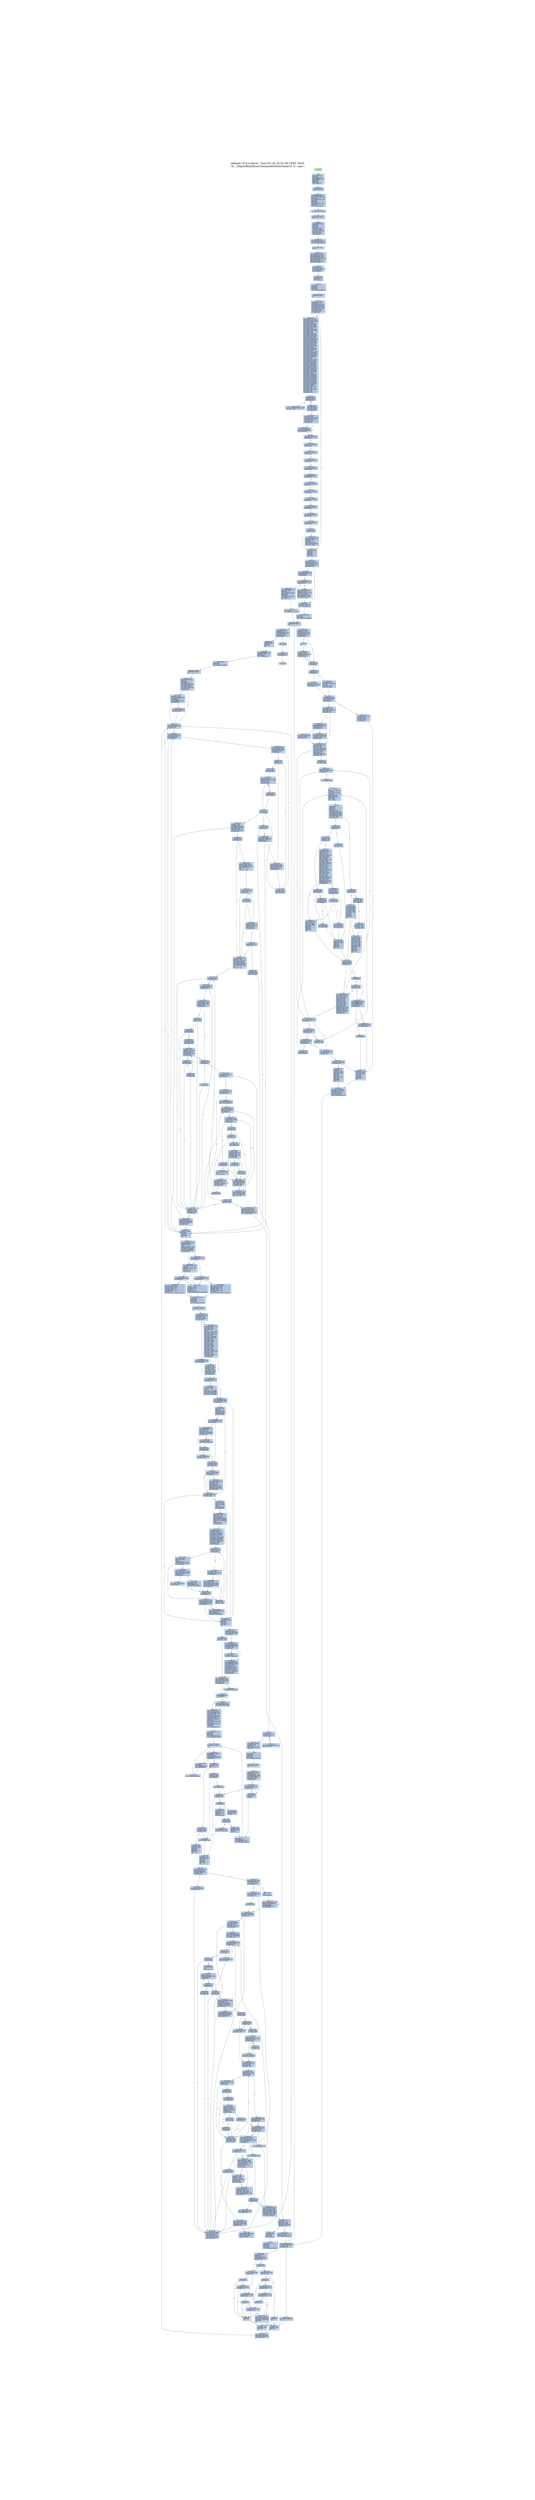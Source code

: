 digraph G {
node[shape=rectangle,style=filled,fillcolor=lightsteelblue,color=lightsteelblue]
bgcolor="transparent"
graph [label="Jakstab v0.8.4-devel   Sun Oct 20 20:01:58 CEST 2019\n-m ../Input/Real/linuxCommandsStatic/base32 -b --cpa i", labelloc=t, fontsize=35, pad=30]
"0x08048730_0"[label="start\nxorl %ebp, %ebp\lpopl %esi\lmovl %esp, %ecx\landl $0xfffffff0, %esp\lpushl %eax\lpushl %esp\lpushl %edx\lcall 0x08048763\l"];
"0x08048740_0"[label="0x08048740\naddl $0x9c8c0, %ebx\lleal -616704(%ebx), %eax\lpushl %eax\lleal -616864(%ebx), %eax\lpushl %eax\lpushl %ecx\lpushl %esi\lmovl $0x80492f1, %eax\lpushl %eax\lcall __libc_start_main\l"];
"0x08048763_0"[label="0x08048763\nmovl (%esp), %ebx\lret\l"];
"0x08048770_0"[label="_dl_relocate_static_...\nrepz ret\l"];
"0x08048780_0"[label="__x86.get_pc_thunk.b...\nmovl (%esp), %ebx\lret\l"];
"0x0804a38f_0"[label="__x86.get_pc_thunk.a...\nmovl (%esp), %eax\lret\l"];
"0x0804c6a5_0"[label="__x86.get_pc_thunk.d...\nmovl (%esp), %edx\lret\l"];
"0x0804ca00_0"[label="__x86.get_pc_thunk.c...\nmovl (%esp), %ecx\lret\l"];
"0x0804d990_0"[label="get_common_indeces.c...\npushl %ebp\lpushl %edi\lpushl %esi\lpushl %ebx\lcall __x86.get_pc_thunk.bp\l"];
"0x0804d999_0"[label="0x0804d999\naddl $0x97667, %ebp\lsubl $0x108, %esp\ltestl %eax, %eax\lmovl %ecx, (%esp)\lje 0x0804db78\l"];
"0x0804d9b0_0"[label="0x0804d9b0\nmovl $0x80e6be0, %ebp\lmovl %eax, %esi\lmovl %edx, %edi\lmovl $0x1, %eax\lcpuid \lmovl %edx, 0x14(%ebp)\lmovl %eax, %edx\lmovl %ecx, 0x10(%ebp)\lshrl $0x8, %edx\lmovl %ebx, 0xc(%ebp)\lmovl %eax, 0x8(%ebp)\landl $0xf, %edx\lmovl (%esp), %ecx\lmovl %edx, (%esi)\lmovl %eax, %edx\lshrl $0x4, %edx\landl $0xf, %edx\lmovl %edx, (%edi)\lmovl %eax, %edx\lshrl $0xc, %edx\landl $0xf0, %edx\lmovl %edx, (%ecx)\lmovl 0x11c(%esp), %edx\lmovl %eax, %ecx\landl $0xf, %ecx\lmovl %ecx, (%edx)\lcmpl $0xf, (%esi)\lje 0x0804db61\l"];
"0x0804da08_0"[label="0x0804da08\ncmpl $0x6, 0x4(%ebp)\ljle 0x0804da23\l"];
"0x0804da0e_0"[label="0x0804da0e\nmovl $0x7, %eax\lxorl %ecx, %ecx\lcpuid \lmovl %eax, 0x18(%ebp)\lmovl %ebx, 0x1c(%ebp)\lmovl %ecx, 0x20(%ebp)\lmovl %edx, 0x24(%ebp)\l"];
"0x0804da23_0"[label="0x0804da23\nmovl 0x10(%ebp), %ebx\ltestl $0x8000000, %ebx\lje 0x0804db56\l"];
"0x0804da32_0"[label="0x0804da32\nxorl %ecx, %ecx\llgdt %ax\lmovl %eax, %edx\landl $0x6, %edx\lcmpl $0x6, %edx\lje 0x0804db83\l"];
"0x0804da45_0"[label="0x0804da45\ncmpl $0xc, 0x4(%ebp)\ljle 0x0804db56\l"];
"0x0804da4f_0"[label="0x0804da4f\nmovl $0xd, %esi\lxorl %ecx, %ecx\lmovl %esi, %eax\lcpuid \ltestl %ebx, %ebx\lje 0x0804db56\l"];
"0x0804da62_0"[label="0x0804da62\naddl $0x7f, %ebx\lmovl %esi, %eax\lmovl $0x1, %ecx\landl $0xffffffc0, %ebx\lmovl %ebx, 0x40(%ebp)\lmovl %ebx, 0x44(%ebp)\lcpuid \ltestb $0x2, %al\lje 0x0804db56\l"];
"0x0804da7f_0"[label="0x0804da7f\nleal 0x8(%esp), %ecx\lmovl $0x3, %eax\lmovl %ebp, 0x4(%esp)\lmovl $0x0, 0x8(%esp)\lmovl $0xa0, 0xc(%esp)\lmovl $0x2, %esi\lmovl $0x240, 0x10(%esp)\lmovl $0xa0, 0x88(%esp)\lleal 0x88(%esp), %edi\lmovl $0x100, 0x8c(%esp)\lmovl %ecx, (%esp)\lmovl %eax, %ebp\ljmp 0x0804db0c\l"];
"0x0804dad0_0"[label="0x0804dad0\nmovl $0xd, %eax\lmovl %esi, %ecx\lcpuid \lcmpl $0x2, %esi\lmovl %eax, (%edi,%esi,4)\lje 0x0804db06\l"];
"0x0804dae1_0"[label="0x0804dae1\nmovl (%esp), %ebx\lmovl -4(%edi,%esi,4), %eax\laddl -4(%ebx,%esi,4), %eax\landl $0x2, %ecx\lje 0x0804dbee\l"];
"0x0804daf5_0"[label="0x0804daf5\nmovl (%esp), %ecx\laddl $0x3f, %eax\landl $0xffffffc0, %eax\lmovl %eax, (%ecx,%esi,4)\l"];
"0x0804db01_0"[label="0x0804db01\ncmpl $0x20, %ebp\lje 0x0804db32\l"];
"0x0804db06_0"[label="0x0804db06\naddl $0x1, %esi\laddl $0x1, %ebp\l"];
"0x0804db0c_0"[label="0x0804db0c\nmovl $0xee, %eax\lbtl %esi, %eax\ljb 0x0804dad0\l"];
"0x0804db16_0"[label="0x0804db16\ncmpl $0x2, %esi\lmovl $0x0, (%edi,%esi,4)\lje 0x0804db06\l"];
"0x0804db22_0"[label="0x0804db22\nmovl (%esp), %ebx\lmovl -4(%edi,%esi,4), %eax\laddl -4(%ebx,%esi,4), %eax\lmovl %eax, (%ebx,%esi,4)\ljmp 0x0804db01\l"];
"0x0804db32_0"[label="0x0804db32\nmovl 0x104(%esp), %eax\laddl 0x84(%esp), %eax\lmovl 0x4(%esp), %ebp\lje 0x0804db56\l"];
"0x0804db46_0"[label="0x0804db46\norl $0x400000, 0x48(%ebp)\laddl $0x7f, %eax\landl $0xffffffc0, %eax\lmovl %eax, 0x40(%ebp)\l"];
"0x0804db56_0"[label="0x0804db56\naddl $0x108, %esp\lpopl %ebx\lpopl %esi\lpopl %edi\lpopl %ebp\lret\l"];
"0x0804db61_0"[label="0x0804db61\nshrl $0x14, %eax\lmovzbl %al, %eax\laddl $0xf, %eax\lmovl %eax, (%esi)\lmovl (%esp), %eax\lmovl (%eax), %eax\laddl %eax, (%edi)\ljmp 0x0804da08\l"];
"0x0804db78_0"[label="0x0804db78\nmovl $0x80e6be0, %ebp\ljmp 0x0804da08\l"];
"0x0804db83_0"[label="0x0804db83\ntestl $0x10000000, %ebx\lje 0x0804dbaa\l"];
"0x0804db8b_0"[label="0x0804db8b\nmovl 0x48(%ebp), %edx\lmovl %edx, %ecx\lorl $0x40, %ecx\ltestb $0x20, 0x1c(%ebp)\lmovl %ecx, 0x48(%ebp)\lje 0x0804dba5\l"];
"0x0804db9c_0"[label="0x0804db9c\norl $0x440, %edx\lmovl %edx, 0x48(%ebp)\l"];
"0x0804dba5_0"[label="0x0804dba5\nandb $0x10, %bh\ljne 0x0804dbe5\l"];
"0x0804dbaa_0"[label="0x0804dbaa\nandl $0xe0, %eax\lcmpl $0xe0, %eax\ljne 0x0804da45\l"];
"0x0804dbba_0"[label="0x0804dbba\nmovl 0x1c(%ebp), %edx\ltestl $0x10000, %edx\lje 0x0804da45\l"];
"0x0804dbc9_0"[label="0x0804dbc9\nmovl 0x48(%ebp), %eax\lmovl %eax, %ecx\lorb $0x10, %ah\lorb $0x30, %ch\landl $0x20000, %edx\lcmovnel %ecx, %eax\lmovl %eax, 0x48(%ebp)\ljmp 0x0804da45\l"];
"0x0804dbe5_0"[label="0x0804dbe5\norl $0x80, 0x48(%ebp)\ljmp 0x0804dbaa\l"];
"0x0804dbee_0"[label="0x0804dbee\nmovl %eax, (%ebx,%esi,4)\ljmp 0x0804db01\l"];
"0x0804dc00_0"[label="__libc_start_main\ncall __x86.get_pc_thunk.ax\l"];
"0x0804dc05_0"[label="0x0804dc05\naddl $0x973fb, %eax\lpushl %edi\lpushl %esi\lpushl %ebx\lsubl $0x70, %esp\lmovl $0x0, %edx\lmovl %eax, 0xc(%esp)\lxorl %eax, %eax\ltestl %edx, %edx\lje 0x0804dc29\l"];
"0x0804dc29_0"[label="0x0804dc29\nmovl 0xc(%esp), %edi\lmovl %eax, 0xe10(%edi)\lcall _dl_relocate_static_pie\l"];
"0x0804dc38_0"[label="0x0804dc38\nmovl 0x88(%esp), %eax\lmovl 0x84(%esp), %esi\lmovl $0x80e6ba4, %edx\lmovl 0x98(%esp), %ecx\lleal 0x4(%eax,%esi,4), %eax\lmovl %eax, (%edx)\lmovl $0x80e4ec8, %edx\lmovl %ecx, (%edx)\l"];
"0x0804dc61_0"[label="0x0804dc61\naddl $0x4, %eax\lmovl -4(%eax), %edx\ltestl %edx, %edx\ljne 0x0804dc61\l"];
"0x0804dc6b_0"[label="0x0804dc6b\nsubl $0xc, %esp\lpushl %eax\lcall _dl_aux_init\l"];
"0x0804dc74_0"[label="0x0804dc74\naddl $0x10, %esp\lmovl 0xc(%esp), %esi\lmovl $0x80e71f0, %eax\lcmpl $0x0, (%eax)\ljne 0x0804dcb2\l"];
"0x0804dc86_0"[label="0x0804dc86\nmovl $0x8048000, %edx\ltestl %edx, %edx\lje 0x0804dcb2\l"];
"0x0804dc90_0"[label="0x0804dc90\ncmpw $0x20, 0x2a(%edx)\ljne 0x0804e084\l"];
"0x0804dc9b_0"[label="0x0804dc9b\nmovl 0x1c(%edx), %ecx\laddl %edx, %ecx\lmovzwl 0x2c(%edx), %edx\lmovl %ecx, (%eax)\lmovl 0xc(%esp), %eax\lmovl $0x80e7210, %eax\lmovl %edx, (%eax)\l"];
"0x0804dcb2_0"[label="0x0804dcb2\nmovl 0xc(%esp), %esi\lmovl %esi, %ebx\lcall __libc_init_secure\l"];
"0x0804dcbd_0"[label="0x0804dcbd\nmovl $0x80e6ba4, %eax\lsubl $0xc, %esp\lpushl (%eax)\lcall __tunables_init\l"];
"0x0804dccd_0"[label="0x0804dccd\nmovl $0x80e6be0, %esi\laddl $0x10, %esp\lxorl %eax, %eax\lcpuid \lcmpl $0x756e6547, %ebx\lmovl $0x0, 0x1c(%esp)\lmovl $0x0, 0x20(%esp)\lmovl %eax, 0x4(%esi)\ljne 0x0804dfbf\l"];
"0x0804dcf9_0"[label="0x0804dcf9\ncmpl $0x6c65746e, %ecx\ljne 0x0804dfbf\l"];
"0x0804dd05_0"[label="0x0804dd05\ncmpl $0x49656e69, %edx\lje 0x0804e14b\l"];
"0x0804dd11_0"[label="0x0804dd11\nsubl $0xc, %esp\lxorl %eax, %eax\lxorl %ecx, %ecx\lpushl $0x0\lxorl %edx, %edx\lcall get_common_indeces.constprop.1\l"];
"0x0804dd21_0"[label="0x0804dd21\naddl $0x10, %esp\lmovl $0x3, %eax\l"];
"0x0804dd29_0"[label="0x0804dd29\nmovl 0xc(%esp), %ecx\lmovl $0x80e6be0, %edx\lmovl 0x14(%edx), %ecx\ltestb $0x1, %ch\lje 0x0804dd42\l"];
"0x0804dd3b_0"[label="0x0804dd3b\norl $0x4000, 0x48(%edx)\l"];
"0x0804dd42_0"[label="0x0804dd42\nandb $0xffffff80, %ch\lje 0x0804dd58\l"];
"0x0804dd47_0"[label="0x0804dd47\nmovl 0xc(%esp), %ecx\lmovl $0x80e6be0, %edx\lorl $0x8000, 0x48(%edx)\l"];
"0x0804dd58_0"[label="0x0804dd58\nmovl 0xc(%esp), %edi\lmovl 0x1c(%esp), %edx\lmovl $0x80e6be0, %esi\lmovl %edi, %ebx\lmovl %edx, 0x38(%esi)\lmovl 0x20(%esp), %edx\lmovl %eax, (%esi)\lmovl %edx, 0x3c(%esi)\lpushl %eax\lleal -431264(%edi), %eax\lpushl %eax\lleal 0x3c(%esp), %eax\lpushl %eax\lpushl $0x0\lcall __tunable_get_val\l"];
"0x0804dfbf_0"[label="0x0804dfbf\ncmpl $0x68747541, %ebx\lsete %bl\lcmpl $0x444d4163, %ecx\lsete %al\ltestb %al, %bl\lje 0x0804dd11\l"];
"0x0804dfd9_0"[label="0x0804dfd9\ncmpl $0x69746e65, %edx\ljne 0x0804dd11\l"];
"0x0804dfe5_0"[label="0x0804dfe5\nleal 0x2c(%esp), %ecx\lleal 0x20(%esp), %edx\lleal 0x1c(%esp), %eax\lsubl $0xc, %esp\lleal 0x3c(%esp), %ebx\lpushl %ebx\lcall get_common_indeces.constprop.1\l"];
"0x0804e084_0"[label="0x0804e084\nleal -193492(%esi), %eax\lmovl %esi, %ebx\lpushl %eax\lleal -193676(%esi), %eax\lpushl $0xb4\lpushl %eax\lleal -193620(%esi), %eax\lpushl %eax\lcall __assert_fail\l"];
"0x0804e14b_0"[label="0x0804e14b\nleal 0x20(%esp), %edx\lleal 0x24(%esp), %ecx\lleal 0x1c(%esp), %eax\lsubl $0xc, %esp\lleal 0x34(%esp), %ebx\lpushl %ebx\lcall get_common_indeces.constprop.1\l"];
"0x0804e164_0"[label="0x0804e164\naddl $0x10, %esp\lmovl 0x48(%esi), %edx\lcmpl $0x6, 0x1c(%esp)\lje 0x0804e1b7\l"];
"0x0804e171_0"[label="0x0804e171\nmovl 0xc(%esp), %eax\lmovl $0x80e6be0, %edx\lmovl 0x48(%edx), %eax\ltestb $0x4, %ah\lje 0x0804e189\l"];
"0x0804e183_0"[label="0x0804e183\norb $0x8, %ah\lmovl %eax, 0x48(%edx)\l"];
"0x0804e189_0"[label="0x0804e189\nmovl 0xc(%esp), %eax\lmovl $0x80e6be0, %edx\lmovl 0x48(%edx), %eax\lmovl %eax, %ecx\lorl $0x20000, %eax\lorl $0x100000, %ecx\ltestb $0x8, 0x1f(%edx)\lcmovel %ecx, %eax\lmovl %eax, 0x48(%edx)\lmovl $0x1, %eax\ljmp 0x0804dd29\l"];
"0x0804e302_0"[label="__x86.get_pc_thunk.b...\nmovl (%esp), %ebp\lret\l"];
"0x0804e659_0"[label="__x86.get_pc_thunk.s...\nmovl (%esp), %esi\lret\l"];
"0x08050d80_0"[label="__assert_fail\npushl %ebx\lcall __x86.get_pc_thunk.bx\l"];
"0x08054963_0"[label="__x86.get_pc_thunk.d...\nmovl (%esp), %edi\lret\l"];
"0x080782e0_0"[label="__sbrk\npushl %ebp\lpushl %edi\lpushl %esi\lpushl %ebx\lcall __x86.get_pc_thunk.si\l"];
"0x080782e9_0"[label="0x080782e9\naddl $0x6cd17, %esi\lsubl $0xc, %esp\lmovl $0x80e6c8c, %ebp\lmovl 0x20(%esp), %edi\lmovl (%ebp), %ebx\ltestl %ebx, %ebx\lje 0x0807830d\l"];
"0x08078303_0"[label="0x08078303\nmovl 0xe10(%esi), %eax\ltestl %eax, %eax\lje 0x08078321\l"];
"0x0807830d_0"[label="0x0807830d\nsubl $0xc, %esp\lpushl $0x0\lcall brk\l"];
"0x08078317_0"[label="0x08078317\naddl $0x10, %esp\ltestl %eax, %eax\ljs 0x08078340\l"];
"0x0807831e_0"[label="0x0807831e\nmovl (%ebp), %ebx\l"];
"0x08078321_0"[label="0x08078321\ncmpl $0x0, %edi\lje 0x08078345\l"];
"0x08078326_0"[label="0x08078326\njle 0x08078370\l"];
"0x08078328_0"[label="0x08078328\nmovl %ebx, %eax\laddl %edi, %eax\lsetb %al\l"];
"0x0807832f_0"[label="0x0807832f\ntestb %al, %al\lje 0x08078350\l"];
"0x08078333_0"[label="0x08078333\nmovl $0xffffffe0, %eax\lmovl $0xc, %gs:(%eax)\l"];
"0x08078340_0"[label="0x08078340\nmovl $0xffffffff, %ebx\l"];
"0x08078345_0"[label="0x08078345\naddl $0xc, %esp\lmovl %ebx, %eax\lpopl %ebx\lpopl %esi\lpopl %edi\lpopl %ebp\lret\l"];
"0x08078350_0"[label="0x08078350\nsubl $0xc, %esp\laddl %ebx, %edi\lpushl %edi\lcall brk\l"];
"0x0807835b_0"[label="0x0807835b\naddl $0x10, %esp\ltestl %eax, %eax\ljs 0x08078340\l"];
"0x08078362_0"[label="0x08078362\naddl $0xc, %esp\lmovl %ebx, %eax\lpopl %ebx\lpopl %esi\lpopl %edi\lpopl %ebp\lret\l"];
"0x08078370_0"[label="0x08078370\nmovl %edi, %eax\lnegl %eax\lcmpl %ebx, %eax\lseta %al\ljmp 0x0807832f\l"];
"0x0807a6f0_0"[label="do_tunable_update_va...\nmovl 0x4(%eax), %ecx\lcmpl $0x3, %ecx\lje 0x0807a740\l"];
"0x0807a6f8_0"[label="0x0807a6f8\ncmpl $0x1, %ecx\lpushl %ebx\lmovl (%edx), %ebx\lmovl 0x4(%edx), %edx\lje 0x0807a718\l"];
"0x0807a703_0"[label="0x0807a703\njae 0x0807a718\l"];
"0x0807a705_0"[label="0x0807a705\ncmpl 0xc(%eax), %edx\ljle 0x0807a748\l"];
"0x0807a70a_0"[label="0x0807a70a\ncmpl 0x14(%eax), %edx\ljl 0x0807a730\l"];
"0x0807a70f_0"[label="0x0807a70f\njle 0x0807a72b\l"];
"0x0807a711_0"[label="0x0807a711\npopl %ebx\lret\l"];
"0x0807a718_0"[label="0x0807a718\ncmpl 0xc(%eax), %edx\lja 0x0807a724\l"];
"0x0807a71d_0"[label="0x0807a71d\njb 0x0807a711\l"];
"0x0807a71f_0"[label="0x0807a71f\ncmpl 0x8(%eax), %ebx\ljb 0x0807a711\l"];
"0x0807a724_0"[label="0x0807a724\ncmpl 0x14(%eax), %edx\ljb 0x0807a730\l"];
"0x0807a729_0"[label="0x0807a729\nja 0x0807a711\l"];
"0x0807a72b_0"[label="0x0807a72b\ncmpl 0x10(%eax), %ebx\lja 0x0807a711\l"];
"0x0807a730_0"[label="0x0807a730\nmovl %ebx, 0x18(%eax)\lmovl %edx, 0x1c(%eax)\lmovb $0x1, 0x20(%eax)\lpopl %ebx\lret\l"];
"0x0807a740_0"[label="0x0807a740\nmovl %edx, 0x18(%eax)\lret\l"];
"0x0807a748_0"[label="0x0807a748\njl 0x0807a711\l"];
"0x0807a74a_0"[label="0x0807a74a\ncmpl 0x8(%eax), %ebx\ljae 0x0807a70a\l"];
"0x0807a74f_0"[label="0x0807a74f\npopl %ebx\lret\l"];
"0x0807a760_0"[label="tunable_initialize\npushl %ebx\lmovl %eax, %ebx\lsubl $0x18, %esp\lcmpl $0x3, 0x4(%eax)\ljne 0x0807a780\l"];
"0x0807a76c_0"[label="0x0807a76c\nmovb $0x1, 0x20(%eax)\lmovl %ebx, %eax\lcall do_tunable_update_val\l"];
"0x0807a777_0"[label="0x0807a777\naddl $0x18, %esp\lpopl %ebx\lret\l"];
"0x0807a780_0"[label="0x0807a780\nsubl $0x8, %esp\lpushl $0x0\lpushl %edx\lcall _dl_strtoul\l"];
"0x0807a78b_0"[label="0x0807a78b\nmovl %eax, 0x18(%esp)\lmovl %edx, 0x1c(%esp)\laddl $0x10, %esp\lleal 0x8(%esp), %edx\lmovl %ebx, %eax\lcall do_tunable_update_val\l"];
"0x0807a7a1_0"[label="0x0807a7a1\naddl $0x18, %esp\lpopl %ebx\lret\l"];
"0x0807a7d0_0"[label="__tunables_init\npushl %ebp\lpushl %edi\lcall __x86.get_pc_thunk.di\l"];
"0x0807a7d7_0"[label="0x0807a7d7\naddl $0x6a829, %edi\lpushl %esi\lpushl %ebx\lsubl $0x3c, %esp\lmovl $0x80e4ecc, %eax\lmovl %edi, 0xc(%esp)\lmovl (%eax), %esi\lmovl %eax, 0x18(%esp)\ltestl %esi, %esi\lje 0x0807a810\l"];
"0x0807a7f6_0"[label="0x0807a7f6\nmovl $0x21, %eax\lleal -180585(%edi), %ebx\lxorl %ecx, %ecx\lint $0xffffff80\lcmpl $0xfffff000, %eax\ljbe 0x0807ab1b\l"];
"0x0807a810_0"[label="0x0807a810\nmovl 0x50(%esp), %eax\ltestl %eax, %eax\lje 0x0807a94f\l"];
"0x0807a81c_0"[label="0x0807a81c\nmovl 0x50(%esp), %eax\lmovl (%eax), %ebp\ltestl %ebp, %ebp\lje 0x0807a94f\l"];
"0x0807a82a_0"[label="0x0807a82a\nmovzbl (%ebp), %ecx\lmovl 0x50(%esp), %eax\lleal 0x4(%eax), %ebx\lcmpb $0x3d, %cl\lje 0x0807a9c2\l"];
"0x0807a83e_0"[label="0x0807a83e\ntestb %cl, %cl\lje 0x0807a9c2\l"];
"0x0807a846_0"[label="0x0807a846\nxorl %eax, %eax\ljmp 0x0807a855\l"];
"0x0807a850_0"[label="0x0807a850\ncmpb $0x3d, %dl\lje 0x0807a863\l"];
"0x0807a855_0"[label="0x0807a855\naddl $0x1, %eax\lmovzbl (%ebp,%eax), %edx\lmovl %eax, %esi\ltestb %dl, %dl\ljne 0x0807a850\l"];
"0x0807a863_0"[label="0x0807a863\ntestb %dl, %dl\lje 0x0807a9a0\l"];
"0x0807a86b_0"[label="0x0807a86b\naddl $0x1, %esi\ltestl %ebx, %ebx\lmovl %ebx, 0x8(%esp)\lleal (%ebp,%esi), %eax\lmovl %ecx, %edi\lmovl %eax, 0x14(%esp)\lje 0x0807a94f\l"];
"0x0807a884_0"[label="0x0807a884\ncmpb $0x47, %cl\ljne 0x0807a8c1\l"];
"0x0807a889_0"[label="0x0807a889\nmovl 0xc(%esp), %ecx\lleal 0x1(%ebp), %eax\lleal -180599(%ecx), %ebx\lmovl $0x4c, %ecx\lnop \lleal (%esi), %esi\l"];
"0x0807a8a0_0"[label="0x0807a8a0\nmovzbl (%eax), %edx\ltestb %dl, %dl\lje 0x0807a8c1\l"];
"0x0807a8a7_0"[label="0x0807a8a7\ncmpb %cl, %dl\ljne 0x0807a8c1\l"];
"0x0807a8ab_0"[label="0x0807a8ab\naddl $0x1, %ebx\lmovzbl (%ebx), %ecx\laddl $0x1, %eax\ltestb %cl, %cl\ljne 0x0807a8a0\l"];
"0x0807a8b8_0"[label="0x0807a8b8\ncmpb $0x3d, (%eax)\lje 0x0807aa4f\l"];
"0x0807a8c1_0"[label="0x0807a8c1\nmovl 0x18(%esp), %eax\lxorl %edi, %edi\lmovl %ebp, 0x4(%esp)\lmovl (%eax), %eax\lmovl %eax, 0x10(%esp)\lmovl 0xc(%esp), %eax\lleal -1344(%eax), %esi\lnop \lleal (%esi), %esi\l"];
"0x0807a8e0_0"[label="0x0807a8e0\ncmpb $0x0, (%esi)\ljne 0x0807a930\l"];
"0x0807a8e5_0"[label="0x0807a8e5\nmovl 0x8(%esi), %ebp\ltestl %ebp, %ebp\lje 0x0807a930\l"];
"0x0807a8ec_0"[label="0x0807a8ec\nmovzbl (%ebp), %edx\lmovl 0x4(%esp), %ebx\lmovzbl (%ebx), %eax\ltestb %dl, %dl\lje 0x0807a928\l"];
"0x0807a8fb_0"[label="0x0807a8fb\ntestb %al, %al\lje 0x0807a930\l"];
"0x0807a8ff_0"[label="0x0807a8ff\ncmpb %al, %dl\ljne 0x0807a930\l"];
"0x0807a903_0"[label="0x0807a903\nmovl %ebp, %ecx\lmovl %ebx, %edx\ljmp 0x0807a918\l"];
"0x0807a910_0"[label="0x0807a910\ncmpb %al, %bl\ljne 0x0807a930\l"];
"0x0807a914_0"[label="0x0807a914\ntestb %al, %al\lje 0x0807a930\l"];
"0x0807a918_0"[label="0x0807a918\naddl $0x1, %ecx\lmovzbl (%ecx), %ebx\laddl $0x1, %edx\lmovzbl (%edx), %eax\ltestb %bl, %bl\ljne 0x0807a910\l"];
"0x0807a928_0"[label="0x0807a928\ncmpb $0x3d, %al\lje 0x0807a960\l"];
"0x0807a92c_0"[label="0x0807a92c\nleal (%esi), %esi\l"];
"0x0807a930_0"[label="0x0807a930\naddl $0x1, %edi\laddl $0x2c, %esi\lcmpl $0x16, %edi\ljne 0x0807a8e0\l"];
"0x0807a93b_0"[label="0x0807a93b\nmovl 0x8(%esp), %eax\lmovl %eax, 0x50(%esp)\lmovl 0x50(%esp), %eax\ltestl %eax, %eax\ljne 0x0807a81c\l"];
"0x0807a94f_0"[label="0x0807a94f\naddl $0x3c, %esp\lpopl %ebx\lpopl %esi\lpopl %edi\lpopl %ebp\lret\l"];
"0x0807a960_0"[label="0x0807a960\nmovl 0x10(%esp), %edx\ltestl %edx, %edx\lje 0x0807a974\l"];
"0x0807a968_0"[label="0x0807a968\nmovl 0x4(%esi), %eax\ltestl %eax, %eax\lje 0x0807a9cb\l"];
"0x0807a96f_0"[label="0x0807a96f\ncmpl $0x2, %eax\ljne 0x0807a930\l"];
"0x0807a974_0"[label="0x0807a974\nimull $0x2c, %edi, %eax\lmovl 0xc(%esp), %edi\lmovl 0x14(%esp), %edx\lleal -1376(%edi,%eax), %eax\lcall tunable_initialize\l"];
"0x0807a98b_0"[label="0x0807a98b\nmovl 0x8(%esp), %eax\lmovl %eax, 0x50(%esp)\ljmp 0x0807a810\l"];
"0x0807a9a0_0"[label="0x0807a9a0\ntestl %ebx, %ebx\lje 0x0807a94f\l"];
"0x0807a9a4_0"[label="0x0807a9a4\nmovl (%ebx), %ebp\lmovl %ebx, 0x50(%esp)\ltestl %ebp, %ebp\lje 0x0807a94f\l"];
"0x0807a9ae_0"[label="0x0807a9ae\nmovzbl (%ebp), %ecx\lmovl 0x50(%esp), %eax\lleal 0x4(%eax), %ebx\lcmpb $0x3d, %cl\ljne 0x0807a83e\l"];
"0x0807a9c2_0"[label="0x0807a9c2\nmovl %ecx, %edx\lxorl %esi, %esi\ljmp 0x0807a863\l"];
"0x0807a9cb_0"[label="0x0807a9cb\nmovl 0x50(%esp), %eax\lmovl %eax, 0x8(%esp)\l"];
"0x0807a9d3_0"[label="0x0807a9d3\nmovl 0x8(%esp), %eax\lmovl (%eax), %eax\ltestl %eax, %eax\lje 0x0807aa24\l"];
"0x0807a9dd_0"[label="0x0807a9dd\nmovzbl (%ebp), %ecx\lmovzbl (%eax), %edx\ltestb %cl, %cl\lje 0x0807aa10\l"];
"0x0807a9e8_0"[label="0x0807a9e8\ntestb %dl, %dl\lje 0x0807aa15\l"];
"0x0807a9ec_0"[label="0x0807a9ec\ncmpb %dl, %cl\ljne 0x0807aa15\l"];
"0x0807a9f0_0"[label="0x0807a9f0\nmovl %ebp, %ecx\ljmp 0x0807aa00\l"];
"0x0807a9f8_0"[label="0x0807a9f8\ncmpb %dl, %bl\ljne 0x0807aa15\l"];
"0x0807a9fc_0"[label="0x0807a9fc\ntestb %dl, %dl\lje 0x0807aa15\l"];
"0x0807aa00_0"[label="0x0807aa00\naddl $0x1, %ecx\lmovzbl (%ecx), %ebx\laddl $0x1, %eax\lmovzbl (%eax), %edx\ltestb %bl, %bl\ljne 0x0807a9f8\l"];
"0x0807aa10_0"[label="0x0807aa10\ncmpb $0x3d, %dl\lje 0x0807aa34\l"];
"0x0807aa15_0"[label="0x0807aa15\naddl $0x4, 0x8(%esp)\lmovl 0x8(%esp), %eax\lmovl (%eax), %eax\ltestl %eax, %eax\ljne 0x0807a9dd\l"];
"0x0807aa24_0"[label="0x0807aa24\nmovl 0x50(%esp), %ecx\lmovl 0x4(%esi), %eax\lmovl %ecx, 0x8(%esp)\ljmp 0x0807a96f\l"];
"0x0807aa34_0"[label="0x0807aa34\nmovl 0x8(%esp), %eax\lnop \lleal (%esi), %esi\l"];
"0x0807aa40_0"[label="0x0807aa40\nmovl 0x4(%eax), %edx\laddl $0x4, %eax\lmovl %edx, -4(%eax)\ltestl %edx, %edx\ljne 0x0807aa40\l"];
"0x0807aa4d_0"[label="0x0807aa4d\njmp 0x0807a9d3\l"];
"0x0807aa4f_0"[label="0x0807aa4f\nxorl %edx, %edx\lmovl %edi, %ecx\ljmp 0x0807aa5f\l"];
"0x0807aa58_0"[label="0x0807aa58\nmovzbl 0x1(%ebp,%edx), %ecx\lmovl %eax, %edx\l"];
"0x0807aa5f_0"[label="0x0807aa5f\ntestb %cl, %cl\lleal 0x1(%edx), %eax\ljne 0x0807aa58\l"];
"0x0807aa66_0"[label="0x0807aa66\nmovl %edx, 0x4(%esp)\lsubl $0xc, %esp\lpushl %eax\lmovl 0x1c(%esp), %ebx\lcall __sbrk\l"];
"0x0807aa77_0"[label="0x0807aa77\nmovl %eax, 0x34(%esp)\laddl $0x10, %esp\lcmpl $0xffffffff, %eax\lmovl %eax, %ecx\lje 0x0807ace0\l"];
"0x0807aa89_0"[label="0x0807aa89\nmovl 0x4(%esp), %edx\ltestl %edx, %edx\lleal -1(%edx), %eax\lje 0x0807acc6\l"];
"0x0807aa98_0"[label="0x0807aa98\nnop \lleal (%esi), %esi\l"];
"0x0807aaa0_0"[label="0x0807aaa0\nmovzbl (%ebp,%eax), %edx\lmovb %dl, (%ecx,%eax)\lsubl $0x1, %eax\lcmpl $0xffffffff, %eax\ljne 0x0807aaa0\l"];
"0x0807aab0_0"[label="0x0807aab0\naddl 0x24(%esp), %esi\lmovl %esi, 0x2c(%esp)\lje 0x0807ab04\l"];
"0x0807aaba_0"[label="0x0807aaba\nmovzbl (%esi), %eax\lmovl %esi, %ebp\ltestb %al, %al\lmovb %al, 0x4(%esp)\lje 0x0807ab04\l"];
"0x0807aac7_0"[label="0x0807aac7\nmovl 0xc(%esp), %eax\lleal -1376(%eax), %eax\lmovl %eax, 0x28(%esp)\lleal (%esi), %esi\l"];
"0x0807aad8_0"[label="0x0807aad8\nmovzbl 0x4(%esp), %eax\lcmpb $0x3d, %al\lje 0x0807ab2a\l"];
"0x0807aae1_0"[label="0x0807aae1\ncmpb $0x3a, %al\lje 0x0807ab2a\l"];
"0x0807aae5_0"[label="0x0807aae5\ntestb %al, %al\lje 0x0807ab04\l"];
"0x0807aae9_0"[label="0x0807aae9\nxorl %edx, %edx\lnop \lleal (%esi), %esi\l"];
"0x0807aaf0_0"[label="0x0807aaf0\naddl $0x1, %edx\lmovzbl (%ebp,%edx), %eax\lcmpb $0x3d, %al\lje 0x0807ab31\l"];
"0x0807aafc_0"[label="0x0807aafc\ncmpb $0x3a, %al\lje 0x0807ab31\l"];
"0x0807ab00_0"[label="0x0807ab00\ntestb %al, %al\ljne 0x0807aaf0\l"];
"0x0807ab04_0"[label="0x0807ab04\nmovl 0x50(%esp), %eax\lmovl 0x24(%esp), %edi\lmovl %edi, (%eax)\lmovl 0x8(%esp), %eax\lmovl %eax, 0x50(%esp)\ljmp 0x0807a810\l"];
"0x0807ab1b_0"[label="0x0807ab1b\nmovl $0x2, -416(%edi)\ljmp 0x0807a810\l"];
"0x0807ab2a_0"[label="0x0807ab2a\nmovzbl 0x4(%esp), %eax\lxorl %edx, %edx\l"];
"0x0807ab31_0"[label="0x0807ab31\ntestb %al, %al\lje 0x0807ab04\l"];
"0x0807ab35_0"[label="0x0807ab35\nleal 0x1(%ebp,%edx), %ecx\lcmpb $0x3a, %al\lmovzbl (%ecx), %ebx\lmovl %ecx, 0x10(%esp)\lmovb %bl, 0x1f(%esp)\lje 0x0807ac30\l"];
"0x0807ab4c_0"[label="0x0807ab4c\ntestb %bl, %bl\lje 0x0807ac6f\l"];
"0x0807ab54_0"[label="0x0807ab54\ncmpb $0x3a, %bl\lje 0x0807ac6f\l"];
"0x0807ab5d_0"[label="0x0807ab5d\nxorl %eax, %eax\ljmp 0x0807ab6c\l"];
"0x0807ab68_0"[label="0x0807ab68\ntestb %dl, %dl\lje 0x0807ab78\l"];
"0x0807ab6c_0"[label="0x0807ab6c\naddl $0x1, %eax\lmovzbl (%ecx,%eax), %edx\lcmpb $0x3a, %dl\ljne 0x0807ab68\l"];
"0x0807ab78_0"[label="0x0807ab78\nmovl %eax, 0x20(%esp)\lmovb %dl, 0x1f(%esp)\l"];
"0x0807ab80_0"[label="0x0807ab80\nmovl 0x28(%esp), %edi\lxorl %esi, %esi\lleal (%esi), %esi\lleal (%edi), %edi\l"];
"0x0807ab90_0"[label="0x0807ab90\nmovl (%edi), %eax\lmovzbl (%eax), %edx\ltestb %dl, %dl\lje 0x0807abfb\l"];
"0x0807ab99_0"[label="0x0807ab99\nmovzbl 0x4(%esp), %ecx\ltestb %cl, %cl\lje 0x0807abcd\l"];
"0x0807aba2_0"[label="0x0807aba2\ncmpb %cl, %dl\ljne 0x0807abcd\l"];
"0x0807aba6_0"[label="0x0807aba6\nmovl %ebp, %edx\ljmp 0x0807abb8\l"];
"0x0807abb0_0"[label="0x0807abb0\ncmpb %bl, %cl\ljne 0x0807abcd\l"];
"0x0807abb4_0"[label="0x0807abb4\ntestb %bl, %bl\lje 0x0807abcd\l"];
"0x0807abb8_0"[label="0x0807abb8\naddl $0x1, %eax\lmovzbl (%eax), %ecx\laddl $0x1, %edx\lmovzbl (%edx), %ebx\ltestb %cl, %cl\ljne 0x0807abb0\l"];
"0x0807abc8_0"[label="0x0807abc8\ncmpb $0x3d, %bl\lje 0x0807ac05\l"];
"0x0807abcd_0"[label="0x0807abcd\naddl $0x1, %esi\laddl $0x2c, %edi\lcmpl $0x16, %esi\ljne 0x0807ab90\l"];
"0x0807abd8_0"[label="0x0807abd8\nmovl 0x10(%esp), %eax\lmovl 0x20(%esp), %edi\lcmpb $0x0, (%eax,%edi)\lje 0x0807ab04\l"];
"0x0807abea_0"[label="0x0807abea\nleal 0x1(%eax,%edi), %ebp\lmovzbl (%ebp), %eax\lmovb %al, 0x4(%esp)\ljmp 0x0807aad8\l"];
"0x0807abfb_0"[label="0x0807abfb\nmovzbl 0x4(%esp), %ebx\lcmpb $0x3d, %bl\ljne 0x0807abcd\l"];
"0x0807ac05_0"[label="0x0807ac05\nmovl 0x18(%esp), %eax\lmovl (%eax), %ecx\ltestl %ecx, %ecx\lje 0x0807ac42\l"];
"0x0807ac0f_0"[label="0x0807ac0f\nimull $0x2c, %esi, %eax\lmovl 0xc(%esp), %edi\lmovl -1340(%edi,%eax), %eax\ltestl %eax, %eax\lje 0x0807ac7c\l"];
"0x0807ac21_0"[label="0x0807ac21\nmovl 0x10(%esp), %ebp\l"];
"0x0807ac25_0"[label="0x0807ac25\ncmpl $0x2, %eax\lje 0x0807ac46\l"];
"0x0807ac2a_0"[label="0x0807ac2a\nmovl %ebp, 0x10(%esp)\ljmp 0x0807abd8\l"];
"0x0807ac30_0"[label="0x0807ac30\nmovzbl 0x1f(%esp), %eax\lmovl 0x10(%esp), %ebp\lmovb %al, 0x4(%esp)\ljmp 0x0807aad8\l"];
"0x0807ac42_0"[label="0x0807ac42\nmovl 0x10(%esp), %ebp\l"];
"0x0807ac46_0"[label="0x0807ac46\nmovl 0x10(%esp), %edx\lsubl 0x2c(%esp), %edx\laddl 0x14(%esp), %edx\lmovl 0x20(%esp), %eax\lmovb $0x0, (%edx,%eax)\limull $0x2c, %esi, %eax\laddl 0x28(%esp), %eax\lcall tunable_initialize\l"];
"0x0807ac6f_0"[label="0x0807ac6f\nmovl $0x0, 0x20(%esp)\ljmp 0x0807ab80\l"];
"0x0807ac7c_0"[label="0x0807ac7c\ncmpb $0x0, 0x1f(%esp)\lje 0x0807aced\l"];
"0x0807ac83_0"[label="0x0807ac83\nmovl 0x10(%esp), %eax\lmovl 0x20(%esp), %edi\lleal 0x1(%eax,%edi), %edx\lmovl %ebp, %eax\lmovzbl (%edx), %ecx\ltestb %cl, %cl\lje 0x0807aca8\l"];
"0x0807ac98_0"[label="0x0807ac98\naddl $0x1, %edx\laddl $0x1, %eax\lmovb %cl, -1(%eax)\lmovzbl (%edx), %ecx\ltestb %cl, %cl\ljne 0x0807ac98\l"];
"0x0807aca8_0"[label="0x0807aca8\nmovb $0x0, (%eax)\lmovl 0xc(%esp), %edi\limull $0x2c, %esi, %eax\lmovl $0x0, 0x20(%esp)\lmovl -1340(%edi,%eax), %eax\ljmp 0x0807ac25\l"];
"0x0807acc6_0"[label="0x0807acc6\nmovl 0x24(%esp), %ebx\ltestl %ebx, %ebx\lje 0x0807ab04\l"];
"0x0807acd2_0"[label="0x0807acd2\njmp 0x0807aab0\l"];
"0x0807ace0_0"[label="0x0807ace0\nmovl $0x0, 0x24(%esp)\ljmp 0x0807ab04\l"];
"0x0807aced_0"[label="0x0807aced\nmovb $0x0, (%ebp)\ljmp 0x0807ab04\l"];
"0x0807ad00_0"[label="__tunable_get_val\npushl %edi\lpushl %esi\lpushl %ebx\lmovl 0x10(%esp), %eax\lcall __x86.get_pc_thunk.dx\l"];
"0x0807ad80_0"[label="_dl_aux_init\npushl %ebp\lpushl %edi\lpushl %esi\lpushl %ebx\lcall __x86.get_pc_thunk.cx\l"];
"0x0807ad89_0"[label="0x0807ad89\naddl $0x6a277, %ecx\lsubl $0x74, %esp\lmovl 0x88(%esp), %eax\lmovl %eax, 0x4(%esp)\lmovl $0x80e71dc, %eax\lmovl 0x4(%esp), %edx\lmovl %edx, (%eax)\lmovl (%edx), %eax\ltestl %eax, %eax\lje 0x0807b01d\l"];
"0x0807adb3_0"[label="0x0807adb3\nmovl $0x80e7204, %esi\lmovl 0x1bc0(%ecx), %edi\lmovl 0x1bc4(%ecx), %ebp\lmovl (%esi), %ebx\lmovl %edi, 0x30(%esp)\lmovl $0x80e4ecc, %edi\lmovl %esi, 0x5c(%esp)\lmovl %ebp, 0x34(%esp)\lxorl %ebp, %ebp\lmovl %ebx, 0x48(%esp)\lmovl 0xb20(%ecx), %ebx\lmovl %ebp, %edx\lmovl (%edi), %esi\lmovl %edi, 0x10(%esp)\lmovl $0x80e71e0, %edi\lmovl %ebx, 0x40(%esp)\lmovl -320(%ecx), %ebx\lmovl %esi, 0x4c(%esp)\lmovzwl 0xaec(%ecx), %esi\lmovl %edi, 0x68(%esp)\lmovl %ebx, 0x54(%esp)\lmovl $0x80e7228, %ebx\lmovw %si, 0x44(%esp)\lmovl $0x80e71fc, %esi\lmovl %ebx, 0x14(%esp)\lmovl (%ebx), %ebx\lmovl %esi, 0x64(%esp)\lmovl %ebx, 0x50(%esp)\lmovl (%esi), %ebx\lmovl 0x1bcc(%ecx), %esi\lmovl %ebx, 0x18(%esp)\lmovl 0x1bc8(%ecx), %ebx\lmovl %esi, 0x2c(%esp)\lmovl %ebx, 0x28(%esp)\lmovl (%edi), %esi\lxorl %edi, %edi\lmovl 0xaf8(%ecx), %ebx\lmovb %dl, 0x21(%esp)\lmovl 0x4(%esp), %edx\lmovb $0x0, 0x5b(%esp)\lmovl %esi, 0x38(%esp)\lmovb $0x0, 0x5a(%esp)\lmovl %ebx, 0xc(%esp)\lmovl $0x80e7210, %ebx\lmovb $0x0, 0x59(%esp)\lmovb $0x0, 0x58(%esp)\lmovb $0x0, 0x47(%esp)\lmovb $0x0, 0x46(%esp)\lmovl (%ebx), %esi\lmovl %ebx, 0x6c(%esp)\lmovb $0x0, 0x3f(%esp)\lmovb $0x0, 0x3e(%esp)\lmovb $0x0, 0x3d(%esp)\lmovb $0x0, 0x3c(%esp)\lmovl %esi, 0x24(%esp)\lmovl $0x80e71f0, %esi\lmovb $0x0, 0x23(%esp)\lmovb $0x0, 0x22(%esp)\lmovl %edi, 0x8(%esp)\lmovl (%esi), %ebx\lmovl %esi, 0x60(%esp)\lxorl %esi, %esi\lmovl %ebx, 0x1c(%esp)\lxorl %ebx, %ebx\lmovl %esi, %esi\lleal (%edi), %edi\l"];
"0x0807aed0_0"[label="0x0807aed0\nsubl $0x3, %eax\lcmpl $0x1e, %eax\lja 0x0807af0b\l"];
"0x0807aed8_0"[label="0x0807aed8\nmovl -179776(%ecx,%eax,4), %edi\laddl %ecx, %edi\l"];
"0x0807af0b_0"[label="0x0807af0b\naddl $0x8, %edx\lmovl (%edx), %eax\ltestl %eax, %eax\ljne 0x0807aed0\l"];
"0x0807af14_0"[label="0x0807af14\nleal (%esi), %esi\lmovzbl 0x21(%esp), %ebp\lmovl 0x8(%esp), %edi\lmovl %ebp, %eax\ltestb %al, %al\ljne 0x0807b23e\l"];
"0x0807af2b_0"[label="0x0807af2b\ncmpb $0x0, 0x22(%esp)\lje 0x0807af3c\l"];
"0x0807af3c_0"[label="0x0807af3c\ncmpb $0x0, 0x23(%esp)\lje 0x0807af4d\l"];
"0x0807af4d_0"[label="0x0807af4d\ncmpb $0x0, 0x3c(%esp)\lje 0x0807af5e\l"];
"0x0807af5e_0"[label="0x0807af5e\ncmpb $0x0, 0x3d(%esp)\lje 0x0807af6f\l"];
"0x0807af6f_0"[label="0x0807af6f\ncmpb $0x0, 0x3e(%esp)\lje 0x0807af84\l"];
"0x0807af84_0"[label="0x0807af84\ncmpb $0x0, 0x3f(%esp)\lje 0x0807af99\l"];
"0x0807af99_0"[label="0x0807af99\ncmpb $0x0, 0x46(%esp)\lje 0x0807afac\l"];
"0x0807afac_0"[label="0x0807afac\ncmpb $0x0, 0x47(%esp)\lje 0x0807afbd\l"];
"0x0807afbd_0"[label="0x0807afbd\ncmpb $0x0, 0x58(%esp)\lje 0x0807afce\l"];
"0x0807afce_0"[label="0x0807afce\ncmpb $0x0, 0x59(%esp)\lje 0x0807afdf\l"];
"0x0807afdf_0"[label="0x0807afdf\ncmpb $0x0, 0x5a(%esp)\lje 0x0807aff0\l"];
"0x0807aff0_0"[label="0x0807aff0\ncmpb $0x0, 0x5b(%esp)\lje 0x0807b001\l"];
"0x0807b001_0"[label="0x0807b001\ncmpl $0xf, %ebx\ljne 0x0807b01d\l"];
"0x0807b006_0"[label="0x0807b006\nmovl 0x10(%esp), %edx\lxorl %eax, %eax\lorl %esi, %edi\lsetne %al\lmovl %eax, (%edx)\lmovl 0x14(%esp), %eax\lmovl $0x1, (%eax)\l"];
"0x0807b01d_0"[label="0x0807b01d\naddl $0x74, %esp\lpopl %ebx\lpopl %esi\lpopl %edi\lpopl %ebp\lret\l"];
"0x0807b23e_0"[label="0x0807b23e\nmovl 0xc(%esp), %eax\lmovl %eax, 0xaf8(%ecx)\ljmp 0x0807af2b\l"];
"0x0807ba80_0"[label="__libc_init_secure\npushl %esi\lpushl %ebx\lcall __x86.get_pc_thunk.bx\l"];
"0x0807ba87_0"[label="0x0807ba87\naddl $0x69579, %ebx\lsubl $0x4, %esp\lmovl $0x80e7228, %eax\lmovl (%eax), %eax\ltestl %eax, %eax\lje 0x0807baa8\l"];
"0x0807ba9c_0"[label="0x0807ba9c\naddl $0x4, %esp\lpopl %ebx\lpopl %esi\lret\l"];
"0x0807baa8_0"[label="0x0807baa8\ncall __geteuid\l"];
"0x0807c970_0"[label="__syscall_error\ncall __x86.get_pc_thunk.dx\l"];
"0x0809b380_0"[label="__geteuid\nmovl $0xc9, %eax\lcall %gs:0x10\l"];
"0x0809b850_0"[label="brk\npushl %ebx\lmovl $0x2d, %eax\lmovl 0x8(%esp), %ebx\lcall __x86.get_pc_thunk.dx\l"];
"0x0809b85f_0"[label="0x0809b85f\naddl $0x497a1, %edx\lint $0xffffff80\lcmpl %eax, %ebx\lmovl %eax, 0x1c8c(%edx)\lja 0x0809b878\l"];
"0x0809b871_0"[label="0x0809b871\nxorl %eax, %eax\lpopl %ebx\lret\l"];
"0x0809b878_0"[label="0x0809b878\npopl %ebx\lmovl $0xfffffff4, %eax\ljmp __syscall_error\l"];
"0x080a40d0_0"[label="_dl_strtoul\npushl %ebp\lpushl %edi\lpushl %esi\lpushl %ebx\lcall __x86.get_pc_thunk.bx\l"];
"0x080a40d9_0"[label="0x080a40d9\naddl $0x40f27, %ebx\lsubl $0x2c, %esp\lmovl 0x40(%esp), %ebp\lmovzbl (%ebp), %eax\lcmpb $0x20, %al\ljne 0x080a40fb\l"];
"0x080a40ee_0"[label="0x080a40ee\nnop \l"];
"0x080a40f0_0"[label="0x080a40f0\naddl $0x1, %ebp\lmovzbl (%ebp), %eax\lcmpb $0x20, %al\lje 0x080a40f0\l"];
"0x080a40fb_0"[label="0x080a40fb\ncmpb $0x9, %al\lje 0x080a40f0\l"];
"0x080a40ff_0"[label="0x080a40ff\ncmpb $0x2d, %al\lje 0x080a4230\l"];
"0x080a4107_0"[label="0x080a4107\ncmpb $0x2b, %al\lmovb $0x1, 0x1f(%esp)\lsete %al\lmovzbl %al, %eax\laddl %eax, %ebp\l"];
"0x080a4116_0"[label="0x080a4116\nmovsbl (%ebp), %eax\lleal -48(%eax), %edx\lcmpb $0x9, %dl\ljbe 0x080a4140\l"];
"0x080a4122_0"[label="0x080a4122\nmovl 0x44(%esp), %ecx\lxorl %esi, %esi\lxorl %edi, %edi\ltestl %ecx, %ecx\lje 0x080a4134\l"];
"0x080a412e_0"[label="0x080a412e\nmovl 0x44(%esp), %eax\lmovl %ebp, (%eax)\l"];
"0x080a4134_0"[label="0x080a4134\naddl $0x2c, %esp\lmovl %esi, %eax\lmovl %edi, %edx\lpopl %ebx\lpopl %esi\lpopl %edi\lpopl %ebp\lret\l"];
"0x080a4140_0"[label="0x080a4140\ncmpb $0x30, %al\lmovl $0xa, 0x14(%esp)\lmovl $0x9, %edx\lje 0x080a4270\l"];
"0x080a4155_0"[label="0x080a4155\nleal 0x30(%edx), %ecx\lxorl %esi, %esi\lxorl %edi, %edi\lmovl %ecx, 0x18(%esp)\lmovl 0x14(%esp), %ecx\lmovl %ecx, (%esp)\lsarl $0x1f, %ecx\lcmpb $0x2f, %al\lmovl %ecx, 0x4(%esp)\ljle 0x080a4207\l"];
"0x080a4176_0"[label="0x080a4176\nleal (%esi), %esi\lleal (%edi), %edi\l"];
"0x080a4180_0"[label="0x080a4180\nmovsbl %al, %edx\lcmpl 0x18(%esp), %edx\lja 0x080a4207\l"];
"0x080a4189_0"[label="0x080a4189\nleal -48(%edx), %eax\l"];
"0x080a418c_0"[label="0x080a418c\ncltd \lmovl %eax, 0x8(%esp)\lnotl %eax\lmovl %edx, 0xc(%esp)\lnotl %edx\lpushl 0x4(%esp)\lpushl 0x4(%esp)\lpushl %edx\lpushl %eax\lcall __udivdi3\l"];
"0x080a41a8_0"[label="0x080a41a8\naddl $0x10, %esp\lcmpl %edi, %edx\lja 0x080a41d4\l"];
"0x080a41af_0"[label="0x080a41af\njae 0x080a41d0\l"];
"0x080a41b1_0"[label="0x080a41b1\nmovl 0x44(%esp), %edx\lmovl $0xffffffff, %esi\lmovl $0xffffffff, %edi\ltestl %edx, %edx\ljne 0x080a412e\l"];
"0x080a41c7_0"[label="0x080a41c7\njmp 0x080a4134\l"];
"0x080a41d0_0"[label="0x080a41d0\ncmpl %esi, %eax\ljbe 0x080a41b1\l"];
"0x080a41d4_0"[label="0x080a41d4\nmovl 0x4(%esp), %edx\lmovl (%esp), %eax\lmovl %edx, %ecx\limull %edi, %eax\limull %esi, %ecx\laddl %eax, %ecx\lmovl %esi, %eax\lmull (%esp), %eax\lmovl %edx, %edi\lmovl %eax, %esi\laddl %ecx, %edi\laddl 0x8(%esp), %esi\ladcl 0xc(%esp), %edi\laddl $0x1, %ebp\lmovsbl (%ebp), %eax\lcmpb $0x2f, %al\ljg 0x080a4180\l"];
"0x080a4207_0"[label="0x080a4207\ncmpl $0x10, 0x14(%esp)\ljne 0x080a4240\l"];
"0x080a420e_0"[label="0x080a420e\nleal -97(%eax), %edx\lcmpb $0x5, %dl\lja 0x080a4220\l"];
"0x080a4216_0"[label="0x080a4216\nsubl $0x57, %eax\ljmp 0x080a418c\l"];
"0x080a4220_0"[label="0x080a4220\nleal -65(%eax), %edx\lcmpb $0x5, %dl\lja 0x080a4240\l"];
"0x080a4228_0"[label="0x080a4228\nsubl $0x37, %eax\ljmp 0x080a418c\l"];
"0x080a4230_0"[label="0x080a4230\naddl $0x1, %ebp\lmovb $0x0, 0x1f(%esp)\ljmp 0x080a4116\l"];
"0x080a4240_0"[label="0x080a4240\nmovl 0x44(%esp), %eax\ltestl %eax, %eax\lje 0x080a424e\l"];
"0x080a424e_0"[label="0x080a424e\ncmpb $0x0, 0x1f(%esp)\ljne 0x080a4134\l"];
"0x080a4259_0"[label="0x080a4259\nnegl %esi\ladcl $0x0, %edi\laddl $0x2c, %esp\lmovl %esi, %eax\lnegl %edi\lpopl %ebx\lmovl %edi, %edx\lpopl %esi\lpopl %edi\lpopl %ebp\lret\l"];
"0x080a4270_0"[label="0x080a4270\nmovzbl 0x1(%ebp), %ecx\landl $0xffffffdf, %ecx\lcmpb $0x58, %cl\ljne 0x080a4290\l"];
"0x080a427c_0"[label="0x080a427c\nmovsbl 0x2(%ebp), %eax\lmovl $0x10, 0x14(%esp)\laddl $0x2, %ebp\ljmp 0x080a4155\l"];
"0x080a4290_0"[label="0x080a4290\nmovl $0x8, 0x14(%esp)\lmovl $0x7, %edx\ljmp 0x080a4155\l"];
"0x080aecc0_0"[label="__udivdi3\npushl %ebp\lpushl %edi\lpushl %esi\lpushl %ebx\lsubl $0x1c, %esp\lmovl 0x3c(%esp), %edx\lmovl 0x30(%esp), %ebp\lmovl 0x34(%esp), %esi\lmovl 0x38(%esp), %ebx\ltestl %edx, %edx\ljne 0x080aed10\l"];
"0x080aecdb_0"[label="0x080aecdb\ncmpl %esi, %ebx\lja 0x080aeda0\l"];
"0x080aece3_0"[label="0x080aece3\ntestl %ebx, %ebx\lmovl %ebx, %ecx\ljne 0x080aecf4\l"];
"0x080aece9_0"[label="0x080aece9\nmovl $0x1, %eax\lxorl %edx, %edx\ldivl %ebx, %eax\lmovl %eax, %ecx\l"];
"0x080aecf4_0"[label="0x080aecf4\nxorl %edx, %edx\lmovl %esi, %eax\ldivl %ecx, %eax\lmovl %eax, %esi\lmovl %ebp, %eax\lmovl %esi, %edi\ldivl %ecx, %eax\lmovl %edi, %edx\laddl $0x1c, %esp\lpopl %ebx\lpopl %esi\lpopl %edi\lpopl %ebp\lret\l"];
"0x080aed10_0"[label="0x080aed10\ncmpl %esi, %edx\lja 0x080aed90\l"];
"0x080aed14_0"[label="0x080aed14\nbsrl %edx, %edi\lxorl $0x1f, %edi\lje 0x080aedb8\l"];
"0x080aed20_0"[label="0x080aed20\nmovl %edi, %ecx\lmovl $0x20, %eax\lsubl %edi, %eax\lshll %cl, %edx\lmovl %edx, 0x8(%esp)\lmovl %eax, %ecx\lmovl %ebx, %edx\lshrl %cl, %edx\lmovl 0x8(%esp), %ecx\lorl %edx, %ecx\lmovl %esi, %edx\lmovl %ecx, 0x8(%esp)\lmovl %edi, %ecx\lshll %cl, %ebx\lmovl %eax, %ecx\lshrl %cl, %edx\lmovl %edi, %ecx\lmovl %ebx, 0xc(%esp)\lshll %cl, %esi\lmovl %ebp, %ebx\lmovl %eax, %ecx\lshrl %cl, %ebx\lorl %ebx, %esi\lmovl %esi, %eax\ldivl 0x8(%esp), %eax\lmovl %edx, %esi\lmovl %eax, %ebx\lmull 0xc(%esp), %eax\lcmpl %edx, %esi\ljb 0x080aed77\l"];
"0x080aed6b_0"[label="0x080aed6b\nmovl %edi, %ecx\lshll %cl, %ebp\lcmpl %eax, %ebp\ljae 0x080aedd0\l"];
"0x080aed73_0"[label="0x080aed73\ncmpl %edx, %esi\ljne 0x080aedd0\l"];
"0x080aed77_0"[label="0x080aed77\nleal -1(%ebx), %eax\lxorl %edi, %edi\lmovl %edi, %edx\laddl $0x1c, %esp\lpopl %ebx\lpopl %esi\lpopl %edi\lpopl %ebp\lret\l"];
"0x080aed90_0"[label="0x080aed90\nxorl %edi, %edi\lxorl %eax, %eax\l"];
"0x080aed94_0"[label="0x080aed94\nmovl %edi, %edx\laddl $0x1c, %esp\lpopl %ebx\lpopl %esi\lpopl %edi\lpopl %ebp\lret\l"];
"0x080aeda0_0"[label="0x080aeda0\nxorl %edi, %edi\lmovl %ebp, %eax\lmovl %esi, %edx\ldivl %ebx, %eax\lmovl %edi, %edx\laddl $0x1c, %esp\lpopl %ebx\lpopl %esi\lpopl %edi\lpopl %ebp\lret\l"];
"0x080aedb8_0"[label="0x080aedb8\ncmpl %esi, %edx\ljb 0x080aedc2\l"];
"0x080aedbc_0"[label="0x080aedbc\nxorl %eax, %eax\lcmpl %ebp, %ebx\lja 0x080aed94\l"];
"0x080aedc2_0"[label="0x080aedc2\nmovl $0x1, %eax\ljmp 0x080aed94\l"];
"0x080aedd0_0"[label="0x080aedd0\nmovl %ebx, %eax\lxorl %edi, %edi\ljmp 0x080aed94\l"];
"0x312d302e_0"[label="0x312d302e\n",color="orange",style="filled,bold"];
"0xface0000_0"[label="0xface0000\n",fillcolor="lightgrey",color="green",style="filled,bold"];
"0x0804da62_0" -> "0x0804da7f_0" [color="#000000",label="F"];
"0x0807ac98_0" -> "0x0807ac98_0" [color="#000000",label="T"];
"0x0807ab4c_0" -> "0x0807ab54_0" [color="#000000",label="F"];
"0x0807a914_0" -> "0x0807a918_0" [color="#000000",label="F"];
"0x0804dc74_0" -> "0x0804dcb2_0" [color="#000000",label="T"];
"0x080aedc2_0" -> "0x080aed94_0" [color="#000000"];
"0x0807a705_0" -> "0x0807a70a_0" [color="#000000",label="F"];
"0x080aece9_0" -> "0x080aecf4_0" [color="#000000"];
"0x0807a9ae_0" -> "0x0807a83e_0" [color="#000000",label="T"];
"0x080a4140_0" -> "0x080a4270_0" [color="#000000",label="T"];
"0x0804da08_0" -> "0x0804da0e_0" [color="#000000",label="F"];
"0x0807aae1_0" -> "0x0807ab2a_0" [color="#000000",label="T"];
"0x08048730_0" -> "0x08048763_0" [color="#000000"];
"0x0807ab00_0" -> "0x0807aaf0_0" [color="#000000",label="T"];
"0x08078370_0" -> "0x0807832f_0" [color="#000000"];
"0x080a4140_0" -> "0x080a4155_0" [color="#000000",label="F"];
"0x080aece3_0" -> "0x080aecf4_0" [color="#000000",label="T"];
"0x0804db16_0" -> "0x0804db06_0" [color="#000000",label="T"];
"0x0807a8ab_0" -> "0x0807a8b8_0" [color="#000000",label="F"];
"0x080aedbc_0" -> "0x080aed94_0" [color="#000000",label="T"];
"0x0807ab99_0" -> "0x0807aba2_0" [color="#000000",label="F"];
"0x0804da32_0" -> "0x0804da45_0" [color="#000000",label="F"];
"0x0807af14_0" -> "0x0807b23e_0" [color="#000000",label="T"];
"0x0807a928_0" -> "0x0807a960_0" [color="#000000",label="T"];
"0x0804dc6b_0" -> "0x0807ad80_0" [color="#000000"];
"0x0807a9a0_0" -> "0x0807a9a4_0" [color="#000000",label="F"];
"0x0804db0c_0" -> "0x0804dad0_0" [color="#000000",label="T"];
"0x0807a910_0" -> "0x0807a930_0" [color="#000000",label="T"];
"0x0807a748_0" -> "0x0807a711_0" [color="#000000",label="T"];
"0x0804dc90_0" -> "0x0804dc9b_0" [color="#000000",label="F"];
"0x080a4116_0" -> "0x080a4140_0" [color="#000000",label="T"];
"0x0807a8fb_0" -> "0x0807a8ff_0" [color="#000000",label="F"];
"0x0807abb4_0" -> "0x0807abcd_0" [color="#000000",label="T"];
"0x080a412e_0" -> "0x080a4134_0" [color="#000000"];
"0x0807a8e5_0" -> "0x0807a8ec_0" [color="#000000",label="F"];
"0x080aed94_0" -> "0x080a41a8_0" [color="#000000"];
"0x080aece3_0" -> "0x080aece9_0" [color="#000000",label="F"];
"0x0804db22_0" -> "0x0804db01_0" [color="#000000"];
"0x0807aae5_0" -> "0x0807ab04_0" [color="#000000",label="T"];
"0x0807ab6c_0" -> "0x0807ab78_0" [color="#000000",label="F"];
"0x08078303_0" -> "0x0807830d_0" [color="#000000",label="F"];
"0x0804dc90_0" -> "0x0804e084_0" [color="#000000",label="T"];
"0x0807ac98_0" -> "0x0807aca8_0" [color="#000000",label="F"];
"0x080aedb8_0" -> "0x080aedbc_0" [color="#000000",label="F"];
"0x0807a730_0" -> "0x0807a7a1_0" [color="#000000"];
"0x0807ac21_0" -> "0x0807ac25_0" [color="#000000"];
"0x0807a70f_0" -> "0x0807a72b_0" [color="#000000",label="T"];
"0x0807aff0_0" -> "0x0807b001_0" [color="#000000",label="T"];
"0x0807a9dd_0" -> "0x0807a9e8_0" [color="#000000",label="F"];
"0x080a4207_0" -> "0x080a4240_0" [color="#000000",label="T"];
"0x080a41d4_0" -> "0x080a4180_0" [color="#000000",label="T"];
"0x0807a96f_0" -> "0x0807a930_0" [color="#000000",label="T"];
"0x0804da4f_0" -> "0x0804da62_0" [color="#000000",label="F"];
"0x0807a711_0" -> "0x0807a7a1_0" [color="#000000"];
"0x0807ac0f_0" -> "0x0807ac7c_0" [color="#000000",label="T"];
"0x08054963_0" -> "0x0807a7d7_0" [color="#000000"];
"0x0807aa98_0" -> "0x0807aaa0_0" [color="#000000"];
"0x080aed77_0" -> "0x080a41a8_0" [color="#000000"];
"0x0807aa77_0" -> "0x0807ace0_0" [color="#000000",label="T"];
"0x0807a974_0" -> "0x0807a760_0" [color="#000000"];
"0x080a4259_0" -> "0x0807a78b_0" [color="#000000"];
"0x0807abb0_0" -> "0x0807abb4_0" [color="#000000",label="F"];
"0x0804da23_0" -> "0x0804db56_0" [color="#000000",label="T"];
"0x0807aaf0_0" -> "0x0807ab31_0" [color="#000000",label="T"];
"0x0804db9c_0" -> "0x0804dba5_0" [color="#000000"];
"0x080a4155_0" -> "0x080a4176_0" [color="#000000",label="F"];
"0x0804dc86_0" -> "0x0804dc90_0" [color="#000000",label="F"];
"0x0804e659_0" -> "0x080782e9_0" [color="#000000"];
"0x0804da4f_0" -> "0x0804db56_0" [color="#000000",label="T"];
"0x0807a740_0" -> "0x0807a7a1_0" [color="#000000"];
"0x0807a71d_0" -> "0x0807a71f_0" [color="#000000",label="F"];
"0x080a40ff_0" -> "0x080a4230_0" [color="#000000",label="T"];
"0x080a4180_0" -> "0x080a4207_0" [color="#000000",label="T"];
"0x0807a9a0_0" -> "0x0807a94f_0" [color="#000000",label="T"];
"0x0804dbee_0" -> "0x0804db01_0" [color="#000000"];
"0x08078326_0" -> "0x08078370_0" [color="#000000",label="T"];
"0x0807a703_0" -> "0x0807a718_0" [color="#000000",label="T"];
"0x0807ab00_0" -> "0x0807ab04_0" [color="#000000",label="F"];
"0x0807a83e_0" -> "0x0807a846_0" [color="#000000",label="F"];
"0x0807ad80_0" -> "0x0804ca00_0" [color="#000000"];
"0x0807af14_0" -> "0x0807af2b_0" [color="#000000",label="F"];
"0x0807a8e5_0" -> "0x0807a930_0" [color="#000000",label="T"];
"0x0804e164_0" -> "0x0804e171_0" [color="#000000",label="F"];
"0x0807a81c_0" -> "0x0807a82a_0" [color="#000000",label="F"];
"0x0807aa40_0" -> "0x0807aa40_0" [color="#000000",label="T"];
"0x0807a8fb_0" -> "0x0807a930_0" [color="#000000",label="T"];
"0x0807a780_0" -> "0x080a40d0_0" [color="#000000"];
"0x080a40f0_0" -> "0x080a40f0_0" [color="#000000",label="T"];
"0x0807a9f8_0" -> "0x0807aa15_0" [color="#000000",label="T"];
"0x0807a724_0" -> "0x0807a730_0" [color="#000000",label="T"];
"0x0804db01_0" -> "0x0804db32_0" [color="#000000",label="T"];
"0x0804dc38_0" -> "0x0804dc61_0" [color="#000000"];
"0x0807abea_0" -> "0x0807aad8_0" [color="#000000"];
"0x0809b380_0" -> "0x312d302e_0" [color="#000000"];
"0x0804dd11_0" -> "0x0804d990_0" [color="#000000"];
"0x080a4228_0" -> "0x080a418c_0" [color="#000000"];
"0x0807ab54_0" -> "0x0807ab5d_0" [color="#000000",label="F"];
"0x0807a863_0" -> "0x0807a9a0_0" [color="#000000",label="T"];
"0x0804dd21_0" -> "0x0804dd29_0" [color="#000000"];
"0x0804dc61_0" -> "0x0804dc6b_0" [color="#000000",label="F"];
"0x0807abfb_0" -> "0x0807ac05_0" [color="#000000",label="F"];
"0x0807a724_0" -> "0x0807a729_0" [color="#000000",label="F"];
"0x0807a96f_0" -> "0x0807a974_0" [color="#000000",label="F"];
"0x0807ab80_0" -> "0x0807ab90_0" [color="#000000"];
"0x0807ac0f_0" -> "0x0807ac21_0" [color="#000000",label="F"];
"0x0807b23e_0" -> "0x0807af2b_0" [color="#000000"];
"0x080782e0_0" -> "0x0804e659_0" [color="#000000"];
"0x0807a760_0" -> "0x0807a780_0" [color="#000000",label="T"];
"0x0807a72b_0" -> "0x0807a711_0" [color="#000000",label="T"];
"0x0807aba2_0" -> "0x0807abcd_0" [color="#000000",label="T"];
"0x0804e171_0" -> "0x0804e189_0" [color="#000000",label="T"];
"0xface0000_0" -> "0x08048730_0" [color="#000000"];
"0x0804dd29_0" -> "0x0804dd3b_0" [color="#000000",label="F"];
"0x080aed73_0" -> "0x080aedd0_0" [color="#000000",label="T"];
"0x0804e189_0" -> "0x0804dd29_0" [color="#000000"];
"0x0807a703_0" -> "0x0807a705_0" [color="#000000",label="F"];
"0x0807a9e8_0" -> "0x0807aa15_0" [color="#000000",label="T"];
"0x0807ac05_0" -> "0x0807ac0f_0" [color="#000000",label="F"];
"0x0807ac46_0" -> "0x0807a760_0" [color="#000000"];
"0x0807ab99_0" -> "0x0807abcd_0" [color="#000000",label="T"];
"0x0807a8ff_0" -> "0x0807a903_0" [color="#000000",label="F"];
"0x0807a92c_0" -> "0x0807a930_0" [color="#000000"];
"0x080a41d0_0" -> "0x080a41d4_0" [color="#000000",label="F"];
"0x0807a928_0" -> "0x0807a92c_0" [color="#000000",label="F"];
"0x0807ab35_0" -> "0x0807ab4c_0" [color="#000000",label="F"];
"0x080aedb8_0" -> "0x080aedc2_0" [color="#000000",label="T"];
"0x0807c970_0" -> "0x0804c6a5_0" [color="#000000"];
"0x0807afdf_0" -> "0x0807aff0_0" [color="#000000",label="T"];
"0x080a40ff_0" -> "0x080a4107_0" [color="#000000",label="F"];
"0x080a4122_0" -> "0x080a4134_0" [color="#000000",label="T"];
"0x0809b871_0" -> "0x0807835b_0" [color="#000000"];
"0x0807a9d3_0" -> "0x0807a9dd_0" [color="#000000",label="F"];
"0x0804dcf9_0" -> "0x0804dd05_0" [color="#000000",label="F"];
"0x08048740_0" -> "0x0804dc00_0" [color="#000000"];
"0x0807abb8_0" -> "0x0807abb0_0" [color="#000000",label="T"];
"0x0804dccd_0" -> "0x0804dcf9_0" [color="#000000",label="F"];
"0x08078326_0" -> "0x08078328_0" [color="#000000",label="F"];
"0x0807ab31_0" -> "0x0807ab04_0" [color="#000000",label="T"];
"0x08050d80_0" -> "0x08048780_0" [color="#000000"];
"0x080aecdb_0" -> "0x080aece3_0" [color="#000000",label="F"];
"0x0804d990_0" -> "0x0804e302_0" [color="#000000"];
"0x0807ab90_0" -> "0x0807ab99_0" [color="#000000",label="F"];
"0x080a40ee_0" -> "0x080a40f0_0" [color="#000000"];
"0x0804dfbf_0" -> "0x0804dfd9_0" [color="#000000",label="F"];
"0x08078317_0" -> "0x08078340_0" [color="#000000",label="T"];
"0x0807aaf0_0" -> "0x0807aafc_0" [color="#000000",label="F"];
"0x08048770_0" -> "0x0804dc38_0" [color="#000000"];
"0x0807aaa0_0" -> "0x0807aab0_0" [color="#000000",label="F"];
"0x0804dfd9_0" -> "0x0804dd11_0" [color="#000000",label="T"];
"0x0807a8a7_0" -> "0x0807a8ab_0" [color="#000000",label="F"];
"0x080782e9_0" -> "0x0807830d_0" [color="#000000",label="T"];
"0x0807aa00_0" -> "0x0807a9f8_0" [color="#000000",label="T"];
"0x0807a6f8_0" -> "0x0807a718_0" [color="#000000",label="T"];
"0x0807af0b_0" -> "0x0807af14_0" [color="#000000",label="F"];
"0x0804dbaa_0" -> "0x0804da45_0" [color="#000000",label="T"];
"0x0807acc6_0" -> "0x0807ab04_0" [color="#000000",label="T"];
"0x0804dc00_0" -> "0x0804a38f_0" [color="#000000"];
"0x0807abc8_0" -> "0x0807ac05_0" [color="#000000",label="T"];
"0x0807ab78_0" -> "0x0807ab80_0" [color="#000000"];
"0x0807a863_0" -> "0x0807a86b_0" [color="#000000",label="F"];
"0x0807a98b_0" -> "0x0807a810_0" [color="#000000"];
"0x0804db0c_0" -> "0x0804db16_0" [color="#000000",label="F"];
"0x0807a9ec_0" -> "0x0807a9f0_0" [color="#000000",label="F"];
"0x0804c6a5_0" -> "0x0809b85f_0" [color="#000000"];
"0x0807a8e0_0" -> "0x0807a930_0" [color="#000000",label="T"];
"0x080aed14_0" -> "0x080aedb8_0" [color="#000000",label="T"];
"0x0807835b_0" -> "0x08078362_0" [color="#000000",label="F"];
"0x0807a9d3_0" -> "0x0807aa24_0" [color="#000000",label="T"];
"0x080a41a8_0" -> "0x080a41d4_0" [color="#000000",label="T"];
"0x080aed20_0" -> "0x080aed77_0" [color="#000000",label="T"];
"0x0807a71d_0" -> "0x0807a711_0" [color="#000000",label="T"];
"0x0807a914_0" -> "0x0807a930_0" [color="#000000",label="T"];
"0x0807aa89_0" -> "0x0807aa98_0" [color="#000000",label="F"];
"0x0807abc8_0" -> "0x0807abcd_0" [color="#000000",label="F"];
"0x0807af99_0" -> "0x0807afac_0" [color="#000000",label="T"];
"0x080a4216_0" -> "0x080a418c_0" [color="#000000"];
"0x08078362_0" -> "0x0807aa77_0" [color="#000000"];
"0x080a424e_0" -> "0x080a4259_0" [color="#000000",label="F"];
"0x080a4220_0" -> "0x080a4240_0" [color="#000000",label="T"];
"0x0804dd05_0" -> "0x0804e14b_0" [color="#000000",label="T"];
"0x0807ad89_0" -> "0x0807adb3_0" [color="#000000",label="F"];
"0x0807ab04_0" -> "0x0807a810_0" [color="#000000"];
"0x0807ace0_0" -> "0x0807ab04_0" [color="#000000"];
"0x0807ab5d_0" -> "0x0807ab6c_0" [color="#000000"];
"0x080a41c7_0" -> "0x080a4134_0" [color="#000000"];
"0x0804d9b0_0" -> "0x0804da08_0" [color="#000000",label="F"];
"0x0807aa4d_0" -> "0x0807a9d3_0" [color="#000000"];
"0x0807832f_0" -> "0x08078350_0" [color="#000000",label="T"];
"0x0807a8e0_0" -> "0x0807a8e5_0" [color="#000000",label="F"];
"0x080aecc0_0" -> "0x080aecdb_0" [color="#000000",label="F"];
"0x0807abb8_0" -> "0x0807abc8_0" [color="#000000",label="F"];
"0x0804db16_0" -> "0x0804db22_0" [color="#000000",label="F"];
"0x0807abcd_0" -> "0x0807abd8_0" [color="#000000",label="F"];
"0x0804dfe5_0" -> "0x0804d990_0" [color="#000000"];
"0x0807a86b_0" -> "0x0807a94f_0" [color="#000000",label="T"];
"0x0804dcb2_0" -> "0x0807ba80_0" [color="#000000"];
"0x08048780_0" -> "0x0807ba87_0" [color="#000000"];
"0x0807a8b8_0" -> "0x0807aa4f_0" [color="#000000",label="T"];
"0x0807af4d_0" -> "0x0807af5e_0" [color="#000000",label="T"];
"0x0807aad8_0" -> "0x0807ab2a_0" [color="#000000",label="T"];
"0x080a4290_0" -> "0x080a4155_0" [color="#000000"];
"0x0809b85f_0" -> "0x0809b878_0" [color="#000000",label="T"];
"0x0807af84_0" -> "0x0807af99_0" [color="#000000",label="T"];
"0x0807ab54_0" -> "0x0807ac6f_0" [color="#000000",label="T"];
"0x0807a76c_0" -> "0x0807a6f0_0" [color="#000000"];
"0x0807831e_0" -> "0x08078321_0" [color="#000000"];
"0x0804e14b_0" -> "0x0804d990_0" [color="#000000"];
"0x080a41af_0" -> "0x080a41d0_0" [color="#000000",label="T"];
"0x080a40d0_0" -> "0x08048780_0" [color="#000000"];
"0x0807a8ff_0" -> "0x0807a930_0" [color="#000000",label="T"];
"0x080a4207_0" -> "0x080a420e_0" [color="#000000",label="F"];
"0x0807a9fc_0" -> "0x0807aa00_0" [color="#000000",label="F"];
"0x080782e9_0" -> "0x08078303_0" [color="#000000",label="F"];
"0x0807a930_0" -> "0x0807a93b_0" [color="#000000",label="F"];
"0x080aed90_0" -> "0x080aed94_0" [color="#000000"];
"0x0807aa5f_0" -> "0x0807aa58_0" [color="#000000",label="T"];
"0x0804dad0_0" -> "0x0804db06_0" [color="#000000",label="T"];
"0x0807a82a_0" -> "0x0807a9c2_0" [color="#000000",label="T"];
"0x080a4116_0" -> "0x080a4122_0" [color="#000000",label="F"];
"0x080a4134_0" -> "0x0807a78b_0" [color="#000000"];
"0x0807ab68_0" -> "0x0807ab78_0" [color="#000000",label="T"];
"0x080a4180_0" -> "0x080a4189_0" [color="#000000",label="F"];
"0x0807acc6_0" -> "0x0807acd2_0" [color="#000000",label="F"];
"0x0807a7a1_0" -> "0x0807a98b_0" [color="#000000"];
"0x0807aa00_0" -> "0x0807aa10_0" [color="#000000",label="F"];
"0x0807a9f8_0" -> "0x0807a9fc_0" [color="#000000",label="F"];
"0x0807a918_0" -> "0x0807a910_0" [color="#000000",label="T"];
"0x0804dba5_0" -> "0x0804dbe5_0" [color="#000000",label="T"];
"0x0807ac05_0" -> "0x0807ac42_0" [color="#000000",label="T"];
"0x0804dfbf_0" -> "0x0804dd11_0" [color="#000000",label="T"];
"0x0804dae1_0" -> "0x0804dbee_0" [color="#000000",label="T"];
"0x08048780_0" -> "0x080a40d9_0" [color="#000000"];
"0x0807a6f0_0" -> "0x0807a740_0" [color="#000000",label="T"];
"0x0807a8a7_0" -> "0x0807a8c1_0" [color="#000000",label="T"];
"0x0807a9cb_0" -> "0x0807a9d3_0" [color="#000000"];
"0x0804da62_0" -> "0x0804db56_0" [color="#000000",label="T"];
"0x0804dae1_0" -> "0x0804daf5_0" [color="#000000",label="F"];
"0x0807ba9c_0" -> "0x0804dcbd_0" [color="#000000"];
"0x0804da45_0" -> "0x0804da4f_0" [color="#000000",label="F"];
"0x0807afac_0" -> "0x0807afbd_0" [color="#000000",label="T"];
"0x080aeda0_0" -> "0x080a41a8_0" [color="#000000"];
"0x0804da23_0" -> "0x0804da32_0" [color="#000000",label="F"];
"0x080a40fb_0" -> "0x080a40f0_0" [color="#000000",label="T"];
"0x0807a960_0" -> "0x0807a968_0" [color="#000000",label="F"];
"0x0807ba80_0" -> "0x08048780_0" [color="#000000"];
"0x0804dd47_0" -> "0x0804dd58_0" [color="#000000"];
"0x0807afbd_0" -> "0x0807afce_0" [color="#000000",label="T"];
"0x0807a74f_0" -> "0x0807a777_0" [color="#000000"];
"0x0807a74f_0" -> "0x0807a7a1_0" [color="#000000"];
"0x0804dbe5_0" -> "0x0804dbaa_0" [color="#000000"];
"0x0807aed0_0" -> "0x0807af0b_0" [color="#000000",label="T"];
"0x0807a8b8_0" -> "0x0807a8c1_0" [color="#000000",label="F"];
"0x0807ac83_0" -> "0x0807aca8_0" [color="#000000",label="T"];
"0x0807a850_0" -> "0x0807a855_0" [color="#000000",label="F"];
"0x0804db83_0" -> "0x0804dbaa_0" [color="#000000",label="T"];
"0x0804e171_0" -> "0x0804e183_0" [color="#000000",label="F"];
"0x0807a70a_0" -> "0x0807a70f_0" [color="#000000",label="F"];
"0x0807a810_0" -> "0x0807a81c_0" [color="#000000",label="F"];
"0x0807b001_0" -> "0x0807b006_0" [color="#000000",label="F"];
"0x0804a38f_0" -> "0x0804dc05_0" [color="#000000"];
"0x0804dad0_0" -> "0x0804dae1_0" [color="#000000",label="F"];
"0x08078317_0" -> "0x0807831e_0" [color="#000000",label="F"];
"0x080a41d4_0" -> "0x080a4207_0" [color="#000000",label="F"];
"0x0807a7d7_0" -> "0x0807a7f6_0" [color="#000000",label="F"];
"0x080aecf4_0" -> "0x080a41a8_0" [color="#000000"];
"0x0807aa10_0" -> "0x0807aa34_0" [color="#000000",label="T"];
"0x080aed14_0" -> "0x080aed20_0" [color="#000000",label="F"];
"0x0804dd42_0" -> "0x0804dd58_0" [color="#000000",label="T"];
"0x0804da45_0" -> "0x0804db56_0" [color="#000000",label="T"];
"0x0809b878_0" -> "0x0807c970_0" [color="#000000"];
"0x0807a83e_0" -> "0x0807a9c2_0" [color="#000000",label="T"];
"0x0807a93b_0" -> "0x0807a94f_0" [color="#000000",label="F"];
"0x0804db8b_0" -> "0x0804dba5_0" [color="#000000",label="T"];
"0x0804dc9b_0" -> "0x0804dcb2_0" [color="#000000"];
"0x0807ac25_0" -> "0x0807ac46_0" [color="#000000",label="T"];
"0x0804d999_0" -> "0x0804db78_0" [color="#000000",label="T"];
"0x080a41a8_0" -> "0x080a41af_0" [color="#000000",label="F"];
"0x0807aad8_0" -> "0x0807aae1_0" [color="#000000",label="F"];
"0x0807ab1b_0" -> "0x0807a810_0" [color="#000000"];
"0x0804dc61_0" -> "0x0804dc61_0" [color="#000000",label="T"];
"0x0804d9b0_0" -> "0x0804db61_0" [color="#000000",label="T"];
"0x0807a903_0" -> "0x0807a918_0" [color="#000000"];
"0x080a41b1_0" -> "0x080a412e_0" [color="#000000",label="T"];
"0x0807ac25_0" -> "0x0807ac2a_0" [color="#000000",label="F"];
"0x0807b01d_0" -> "0x0804dc74_0" [color="#000000"];
"0x0804dbba_0" -> "0x0804da45_0" [color="#000000",label="T"];
"0x0807aa15_0" -> "0x0807a9dd_0" [color="#000000",label="T"];
"0x080a40fb_0" -> "0x080a40ff_0" [color="#000000",label="F"];
"0x0807aab0_0" -> "0x0807aaba_0" [color="#000000",label="F"];
"0x0807a71f_0" -> "0x0807a724_0" [color="#000000",label="F"];
"0x0804db32_0" -> "0x0804db56_0" [color="#000000",label="T"];
"0x0807ac2a_0" -> "0x0807abd8_0" [color="#000000"];
"0x0807a82a_0" -> "0x0807a83e_0" [color="#000000",label="F"];
"0x0807a8a0_0" -> "0x0807a8a7_0" [color="#000000",label="F"];
"0x0807a8a0_0" -> "0x0807a8c1_0" [color="#000000",label="T"];
"0x0807ac42_0" -> "0x0807ac46_0" [color="#000000"];
"0x0807a81c_0" -> "0x0807a94f_0" [color="#000000",label="T"];
"0x0807a748_0" -> "0x0807a74a_0" [color="#000000",label="F"];
"0x0807a930_0" -> "0x0807a8e0_0" [color="#000000",label="T"];
"0x08078321_0" -> "0x08078345_0" [color="#000000",label="T"];
"0x0807a7f6_0" -> "0x0807a810_0" [color="#000000",label="F"];
"0x0804ca00_0" -> "0x0807ad89_0" [color="#000000"];
"0x0807af2b_0" -> "0x0807af3c_0" [color="#000000",label="T"];
"0x0807ac6f_0" -> "0x0807ab80_0" [color="#000000"];
"0x0807b001_0" -> "0x0807b01d_0" [color="#000000",label="T"];
"0x080aed73_0" -> "0x080aed77_0" [color="#000000",label="F"];
"0x0807a711_0" -> "0x0807a777_0" [color="#000000"];
"0x0807a850_0" -> "0x0807a863_0" [color="#000000",label="T"];
"0x0807ab31_0" -> "0x0807ab35_0" [color="#000000",label="F"];
"0x080a41af_0" -> "0x080a41b1_0" [color="#000000",label="F"];
"0x0807ab68_0" -> "0x0807ab6c_0" [color="#000000",label="F"];
"0x0807ab4c_0" -> "0x0807ac6f_0" [color="#000000",label="T"];
"0x0807a9fc_0" -> "0x0807aa15_0" [color="#000000",label="T"];
"0x080a427c_0" -> "0x080a4155_0" [color="#000000"];
"0x0807aafc_0" -> "0x0807ab31_0" [color="#000000",label="T"];
"0x080a4270_0" -> "0x080a427c_0" [color="#000000",label="F"];
"0x0807af6f_0" -> "0x0807af84_0" [color="#000000",label="T"];
"0x0807ba87_0" -> "0x0807ba9c_0" [color="#000000",label="F"];
"0x0807ab35_0" -> "0x0807ac30_0" [color="#000000",label="T"];
"0x0804e302_0" -> "0x0804d999_0" [color="#000000"];
"0x08078345_0" -> "0x0807aa77_0" [color="#000000"];
"0x0807abb0_0" -> "0x0807abcd_0" [color="#000000",label="T"];
"0x0807aba2_0" -> "0x0807aba6_0" [color="#000000",label="F"];
"0x0804db56_0" -> "0x0804dd21_0" [color="#000000"];
"0x0804db78_0" -> "0x0804da08_0" [color="#000000"];
"0x080a4230_0" -> "0x080a4116_0" [color="#000000"];
"0x080aecdb_0" -> "0x080aeda0_0" [color="#000000",label="T"];
"0x0804db32_0" -> "0x0804db46_0" [color="#000000",label="F"];
"0x0807ad89_0" -> "0x0807b01d_0" [color="#000000",label="T"];
"0x0804dd42_0" -> "0x0804dd47_0" [color="#000000",label="F"];
"0x0807a729_0" -> "0x0807a72b_0" [color="#000000",label="F"];
"0x080aedbc_0" -> "0x080aedc2_0" [color="#000000",label="F"];
"0x08078328_0" -> "0x0807832f_0" [color="#000000"];
"0x0807a9ec_0" -> "0x0807aa15_0" [color="#000000",label="T"];
"0x0807aaa0_0" -> "0x0807aaa0_0" [color="#000000",label="T"];
"0x0807a7f6_0" -> "0x0807ab1b_0" [color="#000000",label="T"];
"0x0804dccd_0" -> "0x0804dfbf_0" [color="#000000",label="T"];
"0x0807abfb_0" -> "0x0807abcd_0" [color="#000000",label="T"];
"0x0807afce_0" -> "0x0807afdf_0" [color="#000000",label="T"];
"0x0807aa15_0" -> "0x0807aa24_0" [color="#000000",label="F"];
"0x080aecc0_0" -> "0x080aed10_0" [color="#000000",label="T"];
"0x080a40f0_0" -> "0x080a40fb_0" [color="#000000",label="F"];
"0x0807a70a_0" -> "0x0807a730_0" [color="#000000",label="T"];
"0x0807aae9_0" -> "0x0807aaf0_0" [color="#000000"];
"0x0807a74a_0" -> "0x0807a74f_0" [color="#000000",label="F"];
"0x0804dc05_0" -> "0x0804dc29_0" [color="#000000",label="T"];
"0x0807abb4_0" -> "0x0807abb8_0" [color="#000000",label="F"];
"0x080a424e_0" -> "0x080a4134_0" [color="#000000",label="T"];
"0x080a418c_0" -> "0x080aecc0_0" [color="#000000"];
"0x0807aab0_0" -> "0x0807ab04_0" [color="#000000",label="T"];
"0x0807ac30_0" -> "0x0807aad8_0" [color="#000000"];
"0x0807acd2_0" -> "0x0807aab0_0" [color="#000000"];
"0x0804db01_0" -> "0x0804db06_0" [color="#000000",label="F"];
"0x0807a889_0" -> "0x0807a8a0_0" [color="#000000"];
"0x08078340_0" -> "0x08078345_0" [color="#000000"];
"0x0804db06_0" -> "0x0804db0c_0" [color="#000000"];
"0x0804db56_0" -> "0x0804e164_0" [color="#000000"];
"0x080aed10_0" -> "0x080aed14_0" [color="#000000",label="F"];
"0x0807a760_0" -> "0x0807a76c_0" [color="#000000",label="F"];
"0x080a420e_0" -> "0x080a4216_0" [color="#000000",label="F"];
"0x08078321_0" -> "0x08078326_0" [color="#000000",label="F"];
"0x080aed20_0" -> "0x080aed6b_0" [color="#000000",label="F"];
"0x0807a7d0_0" -> "0x08054963_0" [color="#000000"];
"0x080a420e_0" -> "0x080a4220_0" [color="#000000",label="T"];
"0x080aed6b_0" -> "0x080aedd0_0" [color="#000000",label="T"];
"0x0804dd3b_0" -> "0x0804dd42_0" [color="#000000"];
"0x0807aaba_0" -> "0x0807ab04_0" [color="#000000",label="T"];
"0x0804dc74_0" -> "0x0804dc86_0" [color="#000000",label="F"];
"0x080aed10_0" -> "0x080aed90_0" [color="#000000",label="T"];
"0x0807af5e_0" -> "0x0807af6f_0" [color="#000000",label="T"];
"0x080aed6b_0" -> "0x080aed73_0" [color="#000000",label="F"];
"0x0807a9dd_0" -> "0x0807aa10_0" [color="#000000",label="T"];
"0x08078333_0" -> "0x08078340_0" [color="#000000"];
"0x0807a730_0" -> "0x0807a777_0" [color="#000000"];
"0x0807a9a4_0" -> "0x0807a9ae_0" [color="#000000",label="F"];
"0x0807830d_0" -> "0x0809b850_0" [color="#000000"];
"0x0807ba87_0" -> "0x0807baa8_0" [color="#000000",label="T"];
"0x0804dba5_0" -> "0x0804dbaa_0" [color="#000000",label="F"];
"0x0804dcbd_0" -> "0x0807a7d0_0" [color="#000000"];
"0x0809b871_0" -> "0x08078317_0" [color="#000000"];
"0x08078303_0" -> "0x08078321_0" [color="#000000",label="T"];
"0x0807af0b_0" -> "0x0807aed0_0" [color="#000000",label="T"];
"0x0804d999_0" -> "0x0804d9b0_0" [color="#000000",label="F"];
"0x0807aa66_0" -> "0x080782e0_0" [color="#000000"];
"0x0807aa34_0" -> "0x0807aa40_0" [color="#000000"];
"0x0807aa4f_0" -> "0x0807aa5f_0" [color="#000000"];
"0x0807aba6_0" -> "0x0807abb8_0" [color="#000000"];
"0x0807a777_0" -> "0x0807a98b_0" [color="#000000"];
"0x0807baa8_0" -> "0x0809b380_0" [color="#000000"];
"0x0807a968_0" -> "0x0807a96f_0" [color="#000000",label="F"];
"0x0804dcf9_0" -> "0x0804dfbf_0" [color="#000000",label="T"];
"0x0807a9e8_0" -> "0x0807a9ec_0" [color="#000000",label="F"];
"0x0807a71f_0" -> "0x0807a711_0" [color="#000000",label="T"];
"0x0807a740_0" -> "0x0807a777_0" [color="#000000"];
"0x0807aa58_0" -> "0x0807aa5f_0" [color="#000000"];
"0x0807aa77_0" -> "0x0807aa89_0" [color="#000000",label="F"];
"0x0807a6f0_0" -> "0x0807a6f8_0" [color="#000000",label="F"];
"0x0804dbba_0" -> "0x0804dbc9_0" [color="#000000",label="F"];
"0x0807aced_0" -> "0x0807ab04_0" [color="#000000"];
"0x0807aaba_0" -> "0x0807aac7_0" [color="#000000",label="F"];
"0x0807a9ae_0" -> "0x0807a9c2_0" [color="#000000",label="F"];
"0x0807a70f_0" -> "0x0807a711_0" [color="#000000",label="F"];
"0x0807aae1_0" -> "0x0807aae5_0" [color="#000000",label="F"];
"0x0807aca8_0" -> "0x0807ac25_0" [color="#000000"];
"0x0807aed0_0" -> "0x0807aed8_0" [color="#000000",label="F"];
"0x080a4220_0" -> "0x080a4228_0" [color="#000000",label="F"];
"0x0804db46_0" -> "0x0804db56_0" [color="#000000"];
"0x0807ac7c_0" -> "0x0807aced_0" [color="#000000",label="T"];
"0x0807a94f_0" -> "0x0804dccd_0" [color="#000000"];
"0x0807abd8_0" -> "0x0807ab04_0" [color="#000000",label="T"];
"0x0807832f_0" -> "0x08078333_0" [color="#000000",label="F"];
"0x0804dbaa_0" -> "0x0804dbba_0" [color="#000000",label="F"];
"0x0807aa10_0" -> "0x0807aa15_0" [color="#000000",label="F"];
"0x0807a729_0" -> "0x0807a711_0" [color="#000000",label="T"];
"0x080aedd0_0" -> "0x080aed94_0" [color="#000000"];
"0x0807af3c_0" -> "0x0807af4d_0" [color="#000000",label="T"];
"0x08078350_0" -> "0x0809b850_0" [color="#000000"];
"0x0807835b_0" -> "0x08078340_0" [color="#000000",label="T"];
"0x0804da0e_0" -> "0x0804da23_0" [color="#000000"];
"0x0807ac83_0" -> "0x0807ac98_0" [color="#000000",label="F"];
"0x0804dd29_0" -> "0x0804dd42_0" [color="#000000",label="T"];
"0x0804e084_0" -> "0x08050d80_0" [color="#000000"];
"0x0804dc29_0" -> "0x08048770_0" [color="#000000"];
"0x0807a9c2_0" -> "0x0807a863_0" [color="#000000"];
"0x0807ab90_0" -> "0x0807abfb_0" [color="#000000",label="T"];
"0x0804daf5_0" -> "0x0804db01_0" [color="#000000"];
"0x0807a7d7_0" -> "0x0807a810_0" [color="#000000",label="T"];
"0x0807adb3_0" -> "0x0807aed0_0" [color="#000000"];
"0x080a4155_0" -> "0x080a4207_0" [color="#000000",label="T"];
"0x0804da08_0" -> "0x0804da23_0" [color="#000000",label="T"];
"0x0807aae5_0" -> "0x0807aae9_0" [color="#000000",label="F"];
"0x0807a9a4_0" -> "0x0807a94f_0" [color="#000000",label="T"];
"0x0807a855_0" -> "0x0807a863_0" [color="#000000",label="F"];
"0x080a40d9_0" -> "0x080a40fb_0" [color="#000000",label="T"];
"0x0807a72b_0" -> "0x0807a730_0" [color="#000000",label="F"];
"0x0807a8ec_0" -> "0x0807a928_0" [color="#000000",label="T"];
"0x0807a705_0" -> "0x0807a748_0" [color="#000000",label="T"];
"0x080a4270_0" -> "0x080a4290_0" [color="#000000",label="T"];
"0x080a4176_0" -> "0x080a4180_0" [color="#000000"];
"0x0807ab2a_0" -> "0x0807ab31_0" [color="#000000"];
"0x0807a846_0" -> "0x0807a855_0" [color="#000000"];
"0x0807aa40_0" -> "0x0807aa4d_0" [color="#000000",label="F"];
"0x0807a74a_0" -> "0x0807a70a_0" [color="#000000",label="T"];
"0x0807aac7_0" -> "0x0807aad8_0" [color="#000000"];
"0x0807a918_0" -> "0x0807a928_0" [color="#000000",label="F"];
"0x0804e183_0" -> "0x0804e189_0" [color="#000000"];
"0x0807a718_0" -> "0x0807a724_0" [color="#000000",label="T"];
"0x080a4107_0" -> "0x080a4116_0" [color="#000000"];
"0x0807aafc_0" -> "0x0807ab00_0" [color="#000000",label="F"];
"0x080a41b1_0" -> "0x080a41c7_0" [color="#000000",label="F"];
"0x0804db61_0" -> "0x0804da08_0" [color="#000000"];
"0x0804db83_0" -> "0x0804db8b_0" [color="#000000",label="F"];
"0x0809b850_0" -> "0x0804c6a5_0" [color="#000000"];
"0x0804dfd9_0" -> "0x0804dfe5_0" [color="#000000",label="F"];
"0x0807ad00_0" -> "0x0804c6a5_0" [color="#000000"];
"0x0807b006_0" -> "0x0807b01d_0" [color="#000000"];
"0x0804db8b_0" -> "0x0804db9c_0" [color="#000000",label="F"];
"0x0804da32_0" -> "0x0804db83_0" [color="#000000",label="T"];
"0x0807a78b_0" -> "0x0807a6f0_0" [color="#000000"];
"0x0807aa5f_0" -> "0x0807aa66_0" [color="#000000",label="F"];
"0x080a41d0_0" -> "0x080a41b1_0" [color="#000000",label="T"];
"0x0807a884_0" -> "0x0807a889_0" [color="#000000",label="F"];
"0x0807a8ec_0" -> "0x0807a8fb_0" [color="#000000",label="F"];
"0x0807abcd_0" -> "0x0807ab90_0" [color="#000000",label="T"];
"0x0807a910_0" -> "0x0807a914_0" [color="#000000",label="F"];
"0x0807a8ab_0" -> "0x0807a8a0_0" [color="#000000",label="T"];
"0x08048763_0" -> "0x08048740_0" [color="#000000"];
"0x0804dbc9_0" -> "0x0804da45_0" [color="#000000"];
"0x0807a968_0" -> "0x0807a9cb_0" [color="#000000",label="T"];
"0x080a4240_0" -> "0x080a424e_0" [color="#000000",label="T"];
"0x0807a884_0" -> "0x0807a8c1_0" [color="#000000",label="T"];
"0x0807a8c1_0" -> "0x0807a8e0_0" [color="#000000"];
"0x0807abd8_0" -> "0x0807abea_0" [color="#000000",label="F"];
"0x080a4189_0" -> "0x080a418c_0" [color="#000000"];
"0x0807a810_0" -> "0x0807a94f_0" [color="#000000",label="T"];
"0x0807ac7c_0" -> "0x0807ac83_0" [color="#000000",label="F"];
"0x0807a93b_0" -> "0x0807a81c_0" [color="#000000",label="T"];
"0x0807a718_0" -> "0x0807a71d_0" [color="#000000",label="F"];
"0x0807aa24_0" -> "0x0807a96f_0" [color="#000000"];
"0x0807a6f8_0" -> "0x0807a703_0" [color="#000000",label="F"];
"0x0804dd58_0" -> "0x0807ad00_0" [color="#000000"];
"0x0807a86b_0" -> "0x0807a884_0" [color="#000000",label="F"];
"0x0807a9f0_0" -> "0x0807aa00_0" [color="#000000"];
"0x0804da7f_0" -> "0x0804db0c_0" [color="#000000"];
"0x0807ab6c_0" -> "0x0807ab68_0" [color="#000000",label="T"];
"0x0804dd05_0" -> "0x0804dd11_0" [color="#000000",label="F"];
"0x0809b85f_0" -> "0x0809b871_0" [color="#000000",label="F"];
"0x0807a855_0" -> "0x0807a850_0" [color="#000000",label="T"];
"0x0807a960_0" -> "0x0807a974_0" [color="#000000",label="T"];
"0x0807aa89_0" -> "0x0807acc6_0" [color="#000000",label="T"];
"0x080a40d9_0" -> "0x080a40ee_0" [color="#000000",label="F"];
}
